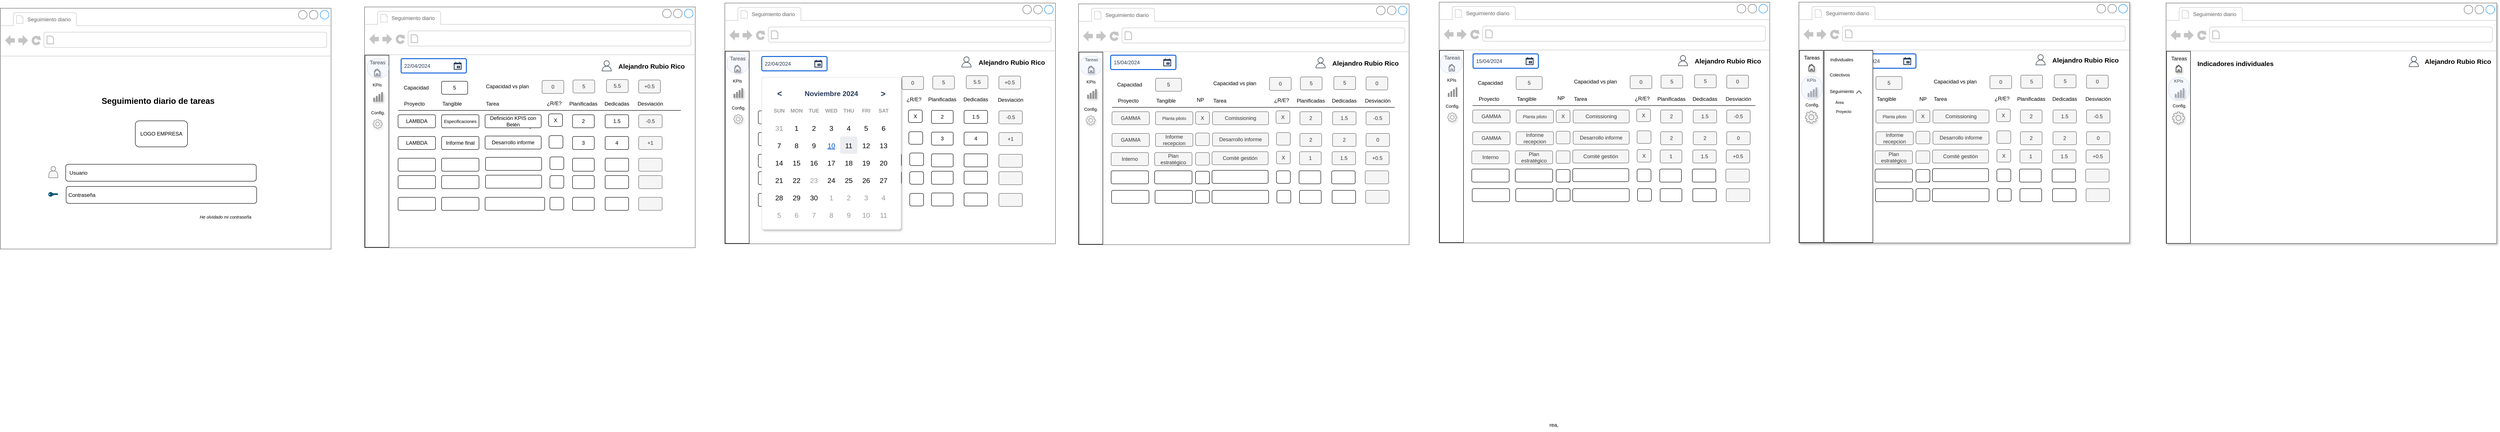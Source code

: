 <mxfile version="24.2.5" type="device">
  <diagram name="Página-1" id="89PYwJMeNdgQYh8Uygrn">
    <mxGraphModel dx="2536" dy="991" grid="0" gridSize="10" guides="0" tooltips="1" connect="1" arrows="1" fold="1" page="1" pageScale="1" pageWidth="827" pageHeight="1169" math="0" shadow="0">
      <root>
        <mxCell id="0" />
        <mxCell id="1" parent="0" />
        <mxCell id="8vJxBe0D8z6IA1CcfQK8-913" value="" style="endArrow=none;html=1;rounded=0;" parent="1" edge="1">
          <mxGeometry width="50" height="50" relative="1" as="geometry">
            <mxPoint x="3405" y="247" as="sourcePoint" />
            <mxPoint x="4055" y="247" as="targetPoint" />
          </mxGeometry>
        </mxCell>
        <mxCell id="8vJxBe0D8z6IA1CcfQK8-892" value="Capacidad " style="text;html=1;align=left;verticalAlign=middle;whiteSpace=wrap;rounded=0;" parent="1" vertex="1">
          <mxGeometry x="3415" y="180" width="100" height="30" as="geometry" />
        </mxCell>
        <mxCell id="8vJxBe0D8z6IA1CcfQK8-914" value="Proyecto&lt;span style=&quot;white-space: pre;&quot;&gt;&#x9;&lt;/span&gt;" style="text;html=1;align=left;verticalAlign=middle;whiteSpace=wrap;rounded=0;" parent="1" vertex="1">
          <mxGeometry x="3417" y="217" width="100" height="30" as="geometry" />
        </mxCell>
        <mxCell id="8vJxBe0D8z6IA1CcfQK8-917" value="GAMMA" style="rounded=1;whiteSpace=wrap;html=1;arcSize=12;fillColor=#f5f5f5;fontColor=#333333;strokeColor=#666666;" parent="1" vertex="1">
          <mxGeometry x="3405" y="257" width="86" height="30" as="geometry" />
        </mxCell>
        <mxCell id="8vJxBe0D8z6IA1CcfQK8-919" value="GAMMA" style="rounded=1;whiteSpace=wrap;html=1;arcSize=12;fillColor=#f5f5f5;fontColor=#333333;strokeColor=#666666;" parent="1" vertex="1">
          <mxGeometry x="3405" y="307" width="86" height="30" as="geometry" />
        </mxCell>
        <mxCell id="8vJxBe0D8z6IA1CcfQK8-921" value="Interno" style="rounded=1;whiteSpace=wrap;html=1;arcSize=12;fillColor=#f5f5f5;fontColor=#333333;strokeColor=#666666;" parent="1" vertex="1">
          <mxGeometry x="3403" y="351" width="86" height="30" as="geometry" />
        </mxCell>
        <mxCell id="8vJxBe0D8z6IA1CcfQK8-923" value="" style="rounded=1;whiteSpace=wrap;html=1;arcSize=12;" parent="1" vertex="1">
          <mxGeometry x="3403" y="393" width="86" height="30" as="geometry" />
        </mxCell>
        <mxCell id="8vJxBe0D8z6IA1CcfQK8-925" value="" style="rounded=1;whiteSpace=wrap;html=1;arcSize=12;" parent="1" vertex="1">
          <mxGeometry x="3404" y="438" width="86" height="30" as="geometry" />
        </mxCell>
        <mxCell id="8vJxBe0D8z6IA1CcfQK8-863" value="" style="strokeWidth=1;shadow=1;dashed=0;align=center;html=1;shape=mxgraph.mockup.containers.browserWindow;rSize=0;strokeColor=#666666;strokeColor2=#008cff;strokeColor3=#c4c4c4;mainText=,;recursiveResize=0;gradientColor=none;" parent="1" vertex="1">
          <mxGeometry x="3328" y="9" width="760" height="554" as="geometry" />
        </mxCell>
        <mxCell id="8vJxBe0D8z6IA1CcfQK8-1111" value="15/04/2024" style="rounded=1;arcSize=9;fillColor=#ffffff;align=left;spacingLeft=5;strokeColor=#0057D8;html=1;strokeWidth=2;fontColor=#253858;fontSize=12" parent="8vJxBe0D8z6IA1CcfQK8-863" vertex="1">
          <mxGeometry x="119" y="119" width="150" height="33" as="geometry" />
        </mxCell>
        <mxCell id="8vJxBe0D8z6IA1CcfQK8-1112" value="" style="shape=mxgraph.gmdl.calendar;fillColor=#253858;strokeColor=none" parent="8vJxBe0D8z6IA1CcfQK8-1111" vertex="1">
          <mxGeometry x="1" y="0.5" width="18" height="18" relative="1" as="geometry">
            <mxPoint x="-29" y="-9" as="offset" />
          </mxGeometry>
        </mxCell>
        <mxCell id="8vJxBe0D8z6IA1CcfQK8-884" value="X" style="rounded=1;whiteSpace=wrap;html=1;fillColor=#f5f5f5;fontColor=#333333;strokeColor=#666666;" parent="8vJxBe0D8z6IA1CcfQK8-863" vertex="1">
          <mxGeometry x="269" y="248" width="32" height="29" as="geometry" />
        </mxCell>
        <mxCell id="8vJxBe0D8z6IA1CcfQK8-885" value="" style="rounded=1;whiteSpace=wrap;html=1;fillColor=#f5f5f5;fontColor=#333333;strokeColor=#666666;" parent="8vJxBe0D8z6IA1CcfQK8-863" vertex="1">
          <mxGeometry x="269" y="297" width="32" height="29" as="geometry" />
        </mxCell>
        <mxCell id="8vJxBe0D8z6IA1CcfQK8-886" value="" style="rounded=1;whiteSpace=wrap;html=1;fillColor=#f5f5f5;fontColor=#333333;strokeColor=#666666;" parent="8vJxBe0D8z6IA1CcfQK8-863" vertex="1">
          <mxGeometry x="269" y="342" width="32" height="29" as="geometry" />
        </mxCell>
        <mxCell id="8vJxBe0D8z6IA1CcfQK8-887" value="" style="rounded=1;whiteSpace=wrap;html=1;" parent="8vJxBe0D8z6IA1CcfQK8-863" vertex="1">
          <mxGeometry x="281" y="396" width="20" height="18" as="geometry" />
        </mxCell>
        <mxCell id="8vJxBe0D8z6IA1CcfQK8-888" value="" style="rounded=1;whiteSpace=wrap;html=1;" parent="8vJxBe0D8z6IA1CcfQK8-863" vertex="1">
          <mxGeometry x="269" y="385" width="32" height="29" as="geometry" />
        </mxCell>
        <mxCell id="8vJxBe0D8z6IA1CcfQK8-889" value="" style="rounded=1;whiteSpace=wrap;html=1;" parent="8vJxBe0D8z6IA1CcfQK8-863" vertex="1">
          <mxGeometry x="269" y="429" width="32" height="29" as="geometry" />
        </mxCell>
        <mxCell id="8vJxBe0D8z6IA1CcfQK8-864" value="&lt;font style=&quot;font-size: 12px;&quot;&gt;Seguimiento diario&lt;/font&gt;" style="strokeWidth=1;shadow=0;dashed=0;align=center;html=1;shape=mxgraph.mockup.containers.anchor;fontSize=17;fontColor=#666666;align=left;whiteSpace=wrap;" parent="8vJxBe0D8z6IA1CcfQK8-863" vertex="1">
          <mxGeometry x="60" y="12" width="210" height="26" as="geometry" />
        </mxCell>
        <mxCell id="8vJxBe0D8z6IA1CcfQK8-865" value="¿R/E?" style="text;html=1;align=left;verticalAlign=middle;whiteSpace=wrap;rounded=0;" parent="8vJxBe0D8z6IA1CcfQK8-863" vertex="1">
          <mxGeometry x="448" y="207" width="45" height="30" as="geometry" />
        </mxCell>
        <mxCell id="8vJxBe0D8z6IA1CcfQK8-866" value="0" style="rounded=1;whiteSpace=wrap;html=1;arcSize=12;fillColor=#f5f5f5;fontColor=#333333;strokeColor=#666666;" parent="8vJxBe0D8z6IA1CcfQK8-863" vertex="1">
          <mxGeometry x="439" y="169" width="50" height="30" as="geometry" />
        </mxCell>
        <mxCell id="8vJxBe0D8z6IA1CcfQK8-867" value="Desarrollo informe" style="rounded=1;whiteSpace=wrap;html=1;arcSize=12;fillColor=#f5f5f5;fontColor=#333333;strokeColor=#666666;" parent="8vJxBe0D8z6IA1CcfQK8-863" vertex="1">
          <mxGeometry x="308" y="297" width="129" height="30" as="geometry" />
        </mxCell>
        <mxCell id="8vJxBe0D8z6IA1CcfQK8-868" value="Comité gestión" style="rounded=1;whiteSpace=wrap;html=1;arcSize=12;fillColor=#f5f5f5;fontColor=#333333;strokeColor=#666666;" parent="8vJxBe0D8z6IA1CcfQK8-863" vertex="1">
          <mxGeometry x="307" y="340" width="129" height="30" as="geometry" />
        </mxCell>
        <mxCell id="8vJxBe0D8z6IA1CcfQK8-869" value="" style="rounded=1;whiteSpace=wrap;html=1;arcSize=12;" parent="8vJxBe0D8z6IA1CcfQK8-863" vertex="1">
          <mxGeometry x="307" y="383" width="129" height="30" as="geometry" />
        </mxCell>
        <mxCell id="8vJxBe0D8z6IA1CcfQK8-870" value="X" style="rounded=1;whiteSpace=wrap;html=1;fillColor=#f5f5f5;fontColor=#333333;strokeColor=#666666;" parent="8vJxBe0D8z6IA1CcfQK8-863" vertex="1">
          <mxGeometry x="454" y="246" width="32" height="29" as="geometry" />
        </mxCell>
        <mxCell id="8vJxBe0D8z6IA1CcfQK8-871" value="Capacidad vs plan" style="text;html=1;align=left;verticalAlign=middle;whiteSpace=wrap;rounded=0;" parent="8vJxBe0D8z6IA1CcfQK8-863" vertex="1">
          <mxGeometry x="308" y="168" width="110" height="30" as="geometry" />
        </mxCell>
        <mxCell id="8vJxBe0D8z6IA1CcfQK8-872" value="5" style="rounded=1;whiteSpace=wrap;html=1;arcSize=12;fillColor=#f5f5f5;fontColor=#333333;strokeColor=#666666;" parent="8vJxBe0D8z6IA1CcfQK8-863" vertex="1">
          <mxGeometry x="510" y="168" width="50" height="30" as="geometry" />
        </mxCell>
        <mxCell id="8vJxBe0D8z6IA1CcfQK8-873" value="5" style="rounded=1;whiteSpace=wrap;html=1;arcSize=12;fillColor=#f5f5f5;fontColor=#333333;strokeColor=#666666;" parent="8vJxBe0D8z6IA1CcfQK8-863" vertex="1">
          <mxGeometry x="587" y="167" width="50" height="30" as="geometry" />
        </mxCell>
        <mxCell id="8vJxBe0D8z6IA1CcfQK8-874" value="0" style="rounded=1;whiteSpace=wrap;html=1;arcSize=12;fillColor=#f5f5f5;fontColor=#333333;strokeColor=#666666;" parent="8vJxBe0D8z6IA1CcfQK8-863" vertex="1">
          <mxGeometry x="661" y="168" width="50" height="30" as="geometry" />
        </mxCell>
        <mxCell id="8vJxBe0D8z6IA1CcfQK8-875" value="" style="rounded=1;whiteSpace=wrap;html=1;" parent="8vJxBe0D8z6IA1CcfQK8-863" vertex="1">
          <mxGeometry x="455" y="384" width="32" height="29" as="geometry" />
        </mxCell>
        <mxCell id="8vJxBe0D8z6IA1CcfQK8-876" value="X" style="rounded=1;whiteSpace=wrap;html=1;fillColor=#f5f5f5;fontColor=#333333;strokeColor=#666666;" parent="8vJxBe0D8z6IA1CcfQK8-863" vertex="1">
          <mxGeometry x="455" y="339" width="32" height="29" as="geometry" />
        </mxCell>
        <mxCell id="8vJxBe0D8z6IA1CcfQK8-877" value="" style="rounded=1;whiteSpace=wrap;html=1;fillColor=#f5f5f5;fontColor=#333333;strokeColor=#666666;" parent="8vJxBe0D8z6IA1CcfQK8-863" vertex="1">
          <mxGeometry x="455" y="296" width="32" height="29" as="geometry" />
        </mxCell>
        <mxCell id="8vJxBe0D8z6IA1CcfQK8-878" value="" style="rounded=1;whiteSpace=wrap;html=1;" parent="8vJxBe0D8z6IA1CcfQK8-863" vertex="1">
          <mxGeometry x="456" y="429" width="32" height="29" as="geometry" />
        </mxCell>
        <mxCell id="8vJxBe0D8z6IA1CcfQK8-879" value="" style="rounded=0;whiteSpace=wrap;html=1;" parent="8vJxBe0D8z6IA1CcfQK8-863" vertex="1">
          <mxGeometry x="1" y="111" width="55" height="442" as="geometry" />
        </mxCell>
        <mxCell id="8vJxBe0D8z6IA1CcfQK8-880" value="Tareas" style="text;html=1;align=center;verticalAlign=middle;whiteSpace=wrap;rounded=0;" parent="8vJxBe0D8z6IA1CcfQK8-863" vertex="1">
          <mxGeometry y="113" width="60" height="30" as="geometry" />
        </mxCell>
        <mxCell id="8vJxBe0D8z6IA1CcfQK8-881" value="" style="html=1;verticalLabelPosition=bottom;align=center;labelBackgroundColor=#ffffff;verticalAlign=top;strokeWidth=2;strokeColor=#666666;shadow=1;dashed=0;shape=mxgraph.ios7.icons.home;fillColor=#f5f5f5;fontColor=#333333;" parent="8vJxBe0D8z6IA1CcfQK8-863" vertex="1">
          <mxGeometry x="22" y="143" width="14" height="15.5" as="geometry" />
        </mxCell>
        <mxCell id="8vJxBe0D8z6IA1CcfQK8-882" value="&lt;font style=&quot;font-size: 10px;&quot;&gt;KPIs&lt;/font&gt;" style="text;html=1;align=center;verticalAlign=middle;whiteSpace=wrap;rounded=0;" parent="8vJxBe0D8z6IA1CcfQK8-863" vertex="1">
          <mxGeometry x="-1" y="164" width="60" height="30" as="geometry" />
        </mxCell>
        <mxCell id="8vJxBe0D8z6IA1CcfQK8-883" value="" style="points=[[0,0.58,0],[0.09,0.58,0],[0.36,0.39,0],[0.64,0.195,0],[0.91,0,0],[1,0,0],[1,0.25,0],[1,0.5,0],[1,0.75,0],[1,1,0],[0,1,0],[0.09,1,0],[0.36,1,0],[0.64,1,0],[0.91,1,0],[0,0.79,0]];verticalLabelPosition=bottom;sketch=0;html=1;verticalAlign=top;aspect=fixed;align=center;pointerEvents=1;shape=mxgraph.cisco19.wifi_indicator;fillColor=#919191;strokeColor=#666666;fontColor=#333333;shadow=1;" parent="8vJxBe0D8z6IA1CcfQK8-863" vertex="1">
          <mxGeometry x="20" y="196" width="22" height="22" as="geometry" />
        </mxCell>
        <mxCell id="8vJxBe0D8z6IA1CcfQK8-927" value="&lt;font style=&quot;font-size: 10px;&quot;&gt;Config.&lt;/font&gt;" style="text;html=1;align=center;verticalAlign=middle;whiteSpace=wrap;rounded=0;" parent="8vJxBe0D8z6IA1CcfQK8-863" vertex="1">
          <mxGeometry x="1" y="221" width="60" height="30" as="geometry" />
        </mxCell>
        <mxCell id="8vJxBe0D8z6IA1CcfQK8-931" value="" style="sketch=0;outlineConnect=0;fillColor=#8F8F8F;strokeColor=#666666;dashed=0;verticalLabelPosition=bottom;verticalAlign=top;align=center;html=1;fontSize=12;fontStyle=0;aspect=fixed;pointerEvents=1;shape=mxgraph.aws4.gear;fontColor=#333333;gradientColor=none;shadow=1;strokeWidth=3;fillStyle=solid;" parent="8vJxBe0D8z6IA1CcfQK8-863" vertex="1">
          <mxGeometry x="14" y="250" width="29" height="29" as="geometry" />
        </mxCell>
        <mxCell id="8vJxBe0D8z6IA1CcfQK8-945" value="" style="rounded=0;whiteSpace=wrap;html=1;fillStyle=solid;" parent="8vJxBe0D8z6IA1CcfQK8-863" vertex="1">
          <mxGeometry x="58" y="111" width="112" height="442" as="geometry" />
        </mxCell>
        <mxCell id="8vJxBe0D8z6IA1CcfQK8-946" value="&lt;font style=&quot;font-size: 10px;&quot;&gt;Individuales&lt;/font&gt;" style="text;html=1;align=left;verticalAlign=middle;whiteSpace=wrap;rounded=0;" parent="8vJxBe0D8z6IA1CcfQK8-863" vertex="1">
          <mxGeometry x="70" y="117" width="60" height="30" as="geometry" />
        </mxCell>
        <mxCell id="8vJxBe0D8z6IA1CcfQK8-978" value="&lt;span style=&quot;font-size: 10px;&quot;&gt;Colectivos&lt;/span&gt;" style="text;html=1;align=left;verticalAlign=middle;whiteSpace=wrap;rounded=0;" parent="8vJxBe0D8z6IA1CcfQK8-863" vertex="1">
          <mxGeometry x="69" y="152" width="60" height="30" as="geometry" />
        </mxCell>
        <mxCell id="8vJxBe0D8z6IA1CcfQK8-979" value="&lt;span style=&quot;font-size: 10px;&quot;&gt;Seguimiento&lt;/span&gt;" style="text;html=1;align=left;verticalAlign=middle;whiteSpace=wrap;rounded=0;" parent="8vJxBe0D8z6IA1CcfQK8-863" vertex="1">
          <mxGeometry x="69" y="190" width="60" height="30" as="geometry" />
        </mxCell>
        <mxCell id="8vJxBe0D8z6IA1CcfQK8-980" value="" style="html=1;verticalLabelPosition=bottom;labelBackgroundColor=#ffffff;verticalAlign=top;shadow=0;dashed=0;strokeWidth=2;shape=mxgraph.ios7.misc.down;strokeColor=#666666;fillColor=#f5f5f5;fontColor=#333333;rotation=-180;" parent="8vJxBe0D8z6IA1CcfQK8-863" vertex="1">
          <mxGeometry x="132" y="204" width="12" height="6" as="geometry" />
        </mxCell>
        <mxCell id="8vJxBe0D8z6IA1CcfQK8-981" value="&lt;font style=&quot;font-size: 9px;&quot;&gt;Área&lt;/font&gt;" style="text;html=1;align=left;verticalAlign=middle;whiteSpace=wrap;rounded=0;" parent="8vJxBe0D8z6IA1CcfQK8-863" vertex="1">
          <mxGeometry x="82" y="215" width="60" height="30" as="geometry" />
        </mxCell>
        <mxCell id="8vJxBe0D8z6IA1CcfQK8-983" value="&lt;font style=&quot;font-size: 9px;&quot;&gt;Proyecto&lt;/font&gt;" style="text;html=1;align=left;verticalAlign=middle;whiteSpace=wrap;rounded=0;" parent="8vJxBe0D8z6IA1CcfQK8-863" vertex="1">
          <mxGeometry x="83" y="236" width="60" height="30" as="geometry" />
        </mxCell>
        <mxCell id="8vJxBe0D8z6IA1CcfQK8-986" value="" style="rounded=1;whiteSpace=wrap;html=1;arcSize=45;fillColor=#DDEBFF;strokeColor=#6c8ebf;fillStyle=auto;opacity=30;" parent="8vJxBe0D8z6IA1CcfQK8-863" vertex="1">
          <mxGeometry x="6" y="171" width="47" height="53" as="geometry" />
        </mxCell>
        <mxCell id="8vJxBe0D8z6IA1CcfQK8-1070" value="Alejandro Rubio Rico" style="text;html=1;align=right;verticalAlign=middle;whiteSpace=wrap;rounded=0;fontStyle=1;fontSize=15;" parent="8vJxBe0D8z6IA1CcfQK8-863" vertex="1">
          <mxGeometry x="348" y="118" width="389" height="30" as="geometry" />
        </mxCell>
        <mxCell id="8vJxBe0D8z6IA1CcfQK8-1071" value="" style="sketch=0;outlineConnect=0;fontColor=#232F3E;gradientColor=none;strokeColor=#232F3E;fillColor=#ffffff;dashed=0;verticalLabelPosition=bottom;verticalAlign=top;align=center;html=1;fontSize=12;fontStyle=0;aspect=fixed;shape=mxgraph.aws4.resourceIcon;resIcon=mxgraph.aws4.user;" parent="8vJxBe0D8z6IA1CcfQK8-863" vertex="1">
          <mxGeometry x="540" y="117" width="31" height="31" as="geometry" />
        </mxCell>
        <mxCell id="8vJxBe0D8z6IA1CcfQK8-926" value="NP" style="text;html=1;align=left;verticalAlign=middle;whiteSpace=wrap;rounded=0;" parent="8vJxBe0D8z6IA1CcfQK8-863" vertex="1">
          <mxGeometry x="275" y="208" width="45" height="30" as="geometry" />
        </mxCell>
        <mxCell id="8vJxBe0D8z6IA1CcfQK8-7" value="" style="group" parent="1" vertex="1" connectable="0">
          <mxGeometry x="31" y="20" width="760" height="650.56" as="geometry" />
        </mxCell>
        <mxCell id="J0FuanqEQ3U3Mf9kH7HU-54" value="T" style="strokeWidth=1;shadow=0;dashed=0;align=center;html=1;shape=mxgraph.mockup.containers.browserWindow;rSize=0;strokeColor=#666666;strokeColor2=#008cff;strokeColor3=#c4c4c4;mainText=,;recursiveResize=0;" parent="8vJxBe0D8z6IA1CcfQK8-7" vertex="1">
          <mxGeometry width="760" height="554" as="geometry" />
        </mxCell>
        <mxCell id="J0FuanqEQ3U3Mf9kH7HU-55" value="&lt;font style=&quot;font-size: 12px;&quot;&gt;Seguimiento diario&lt;/font&gt;" style="strokeWidth=1;shadow=0;dashed=0;align=center;html=1;shape=mxgraph.mockup.containers.anchor;fontSize=17;fontColor=#666666;align=left;whiteSpace=wrap;" parent="J0FuanqEQ3U3Mf9kH7HU-54" vertex="1">
          <mxGeometry x="60" y="12" width="210" height="26" as="geometry" />
        </mxCell>
        <mxCell id="J0FuanqEQ3U3Mf9kH7HU-59" value="Alejandro Rubio Rico" style="text;html=1;align=right;verticalAlign=middle;whiteSpace=wrap;rounded=0;fontStyle=1;fontSize=15;" parent="J0FuanqEQ3U3Mf9kH7HU-54" vertex="1">
          <mxGeometry x="349" y="121" width="389" height="30" as="geometry" />
        </mxCell>
        <mxCell id="J0FuanqEQ3U3Mf9kH7HU-60" value="¿R/E?" style="text;html=1;align=left;verticalAlign=middle;whiteSpace=wrap;rounded=0;" parent="J0FuanqEQ3U3Mf9kH7HU-54" vertex="1">
          <mxGeometry x="417" y="207" width="45" height="30" as="geometry" />
        </mxCell>
        <mxCell id="J0FuanqEQ3U3Mf9kH7HU-62" value="0" style="rounded=1;whiteSpace=wrap;html=1;arcSize=12;fillColor=#f5f5f5;fontColor=#333333;strokeColor=#666666;" parent="J0FuanqEQ3U3Mf9kH7HU-54" vertex="1">
          <mxGeometry x="408" y="169" width="50" height="30" as="geometry" />
        </mxCell>
        <mxCell id="J0FuanqEQ3U3Mf9kH7HU-63" value="Desarrollo informe" style="rounded=1;whiteSpace=wrap;html=1;arcSize=12;" parent="J0FuanqEQ3U3Mf9kH7HU-54" vertex="1">
          <mxGeometry x="277" y="297" width="129" height="30" as="geometry" />
        </mxCell>
        <mxCell id="J0FuanqEQ3U3Mf9kH7HU-64" value="" style="rounded=1;whiteSpace=wrap;html=1;arcSize=12;" parent="J0FuanqEQ3U3Mf9kH7HU-54" vertex="1">
          <mxGeometry x="278" y="346" width="129" height="30" as="geometry" />
        </mxCell>
        <mxCell id="J0FuanqEQ3U3Mf9kH7HU-65" value="" style="rounded=1;whiteSpace=wrap;html=1;arcSize=12;" parent="J0FuanqEQ3U3Mf9kH7HU-54" vertex="1">
          <mxGeometry x="278" y="387" width="129" height="30" as="geometry" />
        </mxCell>
        <mxCell id="J0FuanqEQ3U3Mf9kH7HU-66" value="X" style="rounded=1;whiteSpace=wrap;html=1;" parent="J0FuanqEQ3U3Mf9kH7HU-54" vertex="1">
          <mxGeometry x="423" y="246" width="32" height="29" as="geometry" />
        </mxCell>
        <mxCell id="J0FuanqEQ3U3Mf9kH7HU-34" value="Capacidad vs plan" style="text;html=1;align=left;verticalAlign=middle;whiteSpace=wrap;rounded=0;" parent="J0FuanqEQ3U3Mf9kH7HU-54" vertex="1">
          <mxGeometry x="277" y="168" width="110" height="30" as="geometry" />
        </mxCell>
        <mxCell id="J0FuanqEQ3U3Mf9kH7HU-28" value="5" style="rounded=1;whiteSpace=wrap;html=1;arcSize=12;fillColor=#f5f5f5;fontColor=#333333;strokeColor=#666666;" parent="J0FuanqEQ3U3Mf9kH7HU-54" vertex="1">
          <mxGeometry x="479" y="168" width="50" height="30" as="geometry" />
        </mxCell>
        <mxCell id="J0FuanqEQ3U3Mf9kH7HU-29" value="5.5" style="rounded=1;whiteSpace=wrap;html=1;arcSize=12;fillColor=#f5f5f5;fontColor=#333333;strokeColor=#666666;" parent="J0FuanqEQ3U3Mf9kH7HU-54" vertex="1">
          <mxGeometry x="556" y="167" width="50" height="30" as="geometry" />
        </mxCell>
        <mxCell id="J0FuanqEQ3U3Mf9kH7HU-30" value="+0.5" style="rounded=1;whiteSpace=wrap;html=1;arcSize=12;fillColor=#f5f5f5;fontColor=#333333;strokeColor=#666666;" parent="J0FuanqEQ3U3Mf9kH7HU-54" vertex="1">
          <mxGeometry x="630" y="168" width="50" height="30" as="geometry" />
        </mxCell>
        <mxCell id="J0FuanqEQ3U3Mf9kH7HU-70" value="" style="rounded=1;whiteSpace=wrap;html=1;" parent="J0FuanqEQ3U3Mf9kH7HU-54" vertex="1">
          <mxGeometry x="426" y="388" width="32" height="29" as="geometry" />
        </mxCell>
        <mxCell id="J0FuanqEQ3U3Mf9kH7HU-69" value="" style="rounded=1;whiteSpace=wrap;html=1;" parent="J0FuanqEQ3U3Mf9kH7HU-54" vertex="1">
          <mxGeometry x="426" y="345" width="32" height="29" as="geometry" />
        </mxCell>
        <mxCell id="J0FuanqEQ3U3Mf9kH7HU-68" value="" style="rounded=1;whiteSpace=wrap;html=1;" parent="J0FuanqEQ3U3Mf9kH7HU-54" vertex="1">
          <mxGeometry x="424" y="296" width="32" height="29" as="geometry" />
        </mxCell>
        <mxCell id="J0FuanqEQ3U3Mf9kH7HU-122" value="" style="rounded=1;whiteSpace=wrap;html=1;" parent="J0FuanqEQ3U3Mf9kH7HU-54" vertex="1">
          <mxGeometry x="426" y="438" width="32" height="29" as="geometry" />
        </mxCell>
        <mxCell id="8vJxBe0D8z6IA1CcfQK8-2" value="" style="sketch=0;outlineConnect=0;fontColor=#232F3E;gradientColor=none;strokeColor=#232F3E;fillColor=#ffffff;dashed=0;verticalLabelPosition=bottom;verticalAlign=top;align=center;html=1;fontSize=12;fontStyle=0;aspect=fixed;shape=mxgraph.aws4.resourceIcon;resIcon=mxgraph.aws4.user;" parent="J0FuanqEQ3U3Mf9kH7HU-54" vertex="1">
          <mxGeometry x="541" y="120" width="31" height="31" as="geometry" />
        </mxCell>
        <mxCell id="8vJxBe0D8z6IA1CcfQK8-8" value="" style="rounded=0;whiteSpace=wrap;html=1;" parent="J0FuanqEQ3U3Mf9kH7HU-54" vertex="1">
          <mxGeometry x="1" y="111" width="55" height="442" as="geometry" />
        </mxCell>
        <mxCell id="8vJxBe0D8z6IA1CcfQK8-189" value="Tareas" style="text;html=1;align=center;verticalAlign=middle;whiteSpace=wrap;rounded=0;" parent="J0FuanqEQ3U3Mf9kH7HU-54" vertex="1">
          <mxGeometry y="113" width="60" height="30" as="geometry" />
        </mxCell>
        <mxCell id="8vJxBe0D8z6IA1CcfQK8-191" value="" style="html=1;verticalLabelPosition=bottom;align=center;labelBackgroundColor=#ffffff;verticalAlign=top;strokeWidth=2;strokeColor=#666666;shadow=1;dashed=0;shape=mxgraph.ios7.icons.home;fillColor=#f5f5f5;fontColor=#333333;" parent="J0FuanqEQ3U3Mf9kH7HU-54" vertex="1">
          <mxGeometry x="22" y="143" width="14" height="15.5" as="geometry" />
        </mxCell>
        <mxCell id="8vJxBe0D8z6IA1CcfQK8-196" value="&lt;font style=&quot;font-size: 10px;&quot;&gt;KPIs&lt;/font&gt;" style="text;html=1;align=center;verticalAlign=middle;whiteSpace=wrap;rounded=0;" parent="J0FuanqEQ3U3Mf9kH7HU-54" vertex="1">
          <mxGeometry x="-1" y="164" width="60" height="30" as="geometry" />
        </mxCell>
        <mxCell id="8vJxBe0D8z6IA1CcfQK8-198" value="" style="points=[[0,0.58,0],[0.09,0.58,0],[0.36,0.39,0],[0.64,0.195,0],[0.91,0,0],[1,0,0],[1,0.25,0],[1,0.5,0],[1,0.75,0],[1,1,0],[0,1,0],[0.09,1,0],[0.36,1,0],[0.64,1,0],[0.91,1,0],[0,0.79,0]];verticalLabelPosition=bottom;sketch=0;html=1;verticalAlign=top;aspect=fixed;align=center;pointerEvents=1;shape=mxgraph.cisco19.wifi_indicator;fillColor=#919191;strokeColor=#666666;fontColor=#333333;shadow=1;" parent="J0FuanqEQ3U3Mf9kH7HU-54" vertex="1">
          <mxGeometry x="20" y="196" width="22" height="22" as="geometry" />
        </mxCell>
        <mxCell id="8vJxBe0D8z6IA1CcfQK8-264" value="22/04/2024" style="rounded=1;arcSize=9;fillColor=#ffffff;align=left;spacingLeft=5;strokeColor=#0057D8;html=1;strokeWidth=2;fontColor=#253858;fontSize=12" parent="J0FuanqEQ3U3Mf9kH7HU-54" vertex="1">
          <mxGeometry x="84" y="119" width="150" height="33" as="geometry" />
        </mxCell>
        <mxCell id="8vJxBe0D8z6IA1CcfQK8-265" value="" style="shape=mxgraph.gmdl.calendar;fillColor=#253858;strokeColor=none" parent="8vJxBe0D8z6IA1CcfQK8-264" vertex="1">
          <mxGeometry x="1" y="0.5" width="18" height="18" relative="1" as="geometry">
            <mxPoint x="-29" y="-9" as="offset" />
          </mxGeometry>
        </mxCell>
        <mxCell id="8vJxBe0D8z6IA1CcfQK8-943" value="&lt;font style=&quot;font-size: 10px;&quot;&gt;Config.&lt;/font&gt;" style="text;html=1;align=center;verticalAlign=middle;whiteSpace=wrap;rounded=0;" parent="J0FuanqEQ3U3Mf9kH7HU-54" vertex="1">
          <mxGeometry x="1" y="228" width="60" height="30" as="geometry" />
        </mxCell>
        <mxCell id="8vJxBe0D8z6IA1CcfQK8-944" value="" style="sketch=0;outlineConnect=0;fillColor=#8F8F8F;strokeColor=#666666;dashed=0;verticalLabelPosition=bottom;verticalAlign=top;align=center;html=1;fontSize=12;fontStyle=0;aspect=fixed;pointerEvents=1;shape=mxgraph.aws4.gear;fontColor=#333333;gradientColor=none;shadow=1;strokeWidth=3;fillStyle=solid;" parent="J0FuanqEQ3U3Mf9kH7HU-54" vertex="1">
          <mxGeometry x="19" y="258" width="22" height="22" as="geometry" />
        </mxCell>
        <mxCell id="8vJxBe0D8z6IA1CcfQK8-989" value="" style="rounded=1;whiteSpace=wrap;html=1;arcSize=45;fillColor=#DDEBFF;strokeColor=#6c8ebf;fillStyle=auto;opacity=30;" parent="J0FuanqEQ3U3Mf9kH7HU-54" vertex="1">
          <mxGeometry x="6" y="119" width="50" height="43" as="geometry" />
        </mxCell>
        <mxCell id="J0FuanqEQ3U3Mf9kH7HU-1" value="Definición KPIS con Belén" style="rounded=1;whiteSpace=wrap;html=1;arcSize=12;" parent="8vJxBe0D8z6IA1CcfQK8-7" vertex="1">
          <mxGeometry x="277" y="248" width="129" height="30" as="geometry" />
        </mxCell>
        <mxCell id="J0FuanqEQ3U3Mf9kH7HU-2" value="5" style="rounded=1;whiteSpace=wrap;html=1;arcSize=12;" parent="8vJxBe0D8z6IA1CcfQK8-7" vertex="1">
          <mxGeometry x="177" y="171" width="60" height="30" as="geometry" />
        </mxCell>
        <mxCell id="J0FuanqEQ3U3Mf9kH7HU-3" value="Capacidad " style="text;html=1;align=left;verticalAlign=middle;whiteSpace=wrap;rounded=0;" parent="8vJxBe0D8z6IA1CcfQK8-7" vertex="1">
          <mxGeometry x="88" y="171" width="99" height="30" as="geometry" />
        </mxCell>
        <mxCell id="J0FuanqEQ3U3Mf9kH7HU-4" value="Tarea" style="text;html=1;align=left;verticalAlign=middle;whiteSpace=wrap;rounded=0;" parent="8vJxBe0D8z6IA1CcfQK8-7" vertex="1">
          <mxGeometry x="277" y="208" width="100" height="30" as="geometry" />
        </mxCell>
        <mxCell id="J0FuanqEQ3U3Mf9kH7HU-5" value="Planificadas" style="text;html=1;align=center;verticalAlign=middle;whiteSpace=wrap;rounded=0;" parent="8vJxBe0D8z6IA1CcfQK8-7" vertex="1">
          <mxGeometry x="453" y="208" width="100" height="30" as="geometry" />
        </mxCell>
        <mxCell id="J0FuanqEQ3U3Mf9kH7HU-7" value="2" style="rounded=1;whiteSpace=wrap;html=1;arcSize=12;" parent="8vJxBe0D8z6IA1CcfQK8-7" vertex="1">
          <mxGeometry x="478" y="248" width="50" height="30" as="geometry" />
        </mxCell>
        <mxCell id="J0FuanqEQ3U3Mf9kH7HU-8" value="Dedicadas" style="text;html=1;align=center;verticalAlign=middle;whiteSpace=wrap;rounded=0;" parent="8vJxBe0D8z6IA1CcfQK8-7" vertex="1">
          <mxGeometry x="530" y="208" width="100" height="30" as="geometry" />
        </mxCell>
        <mxCell id="J0FuanqEQ3U3Mf9kH7HU-9" value="1.5" style="rounded=1;whiteSpace=wrap;html=1;arcSize=12;" parent="8vJxBe0D8z6IA1CcfQK8-7" vertex="1">
          <mxGeometry x="553" y="248" width="54" height="30" as="geometry" />
        </mxCell>
        <mxCell id="J0FuanqEQ3U3Mf9kH7HU-10" value="Desviación" style="text;html=1;align=center;verticalAlign=middle;whiteSpace=wrap;rounded=0;" parent="8vJxBe0D8z6IA1CcfQK8-7" vertex="1">
          <mxGeometry x="607" y="208" width="100" height="30" as="geometry" />
        </mxCell>
        <mxCell id="J0FuanqEQ3U3Mf9kH7HU-11" value="-0.5" style="rounded=1;whiteSpace=wrap;html=1;arcSize=12;fillColor=#f5f5f5;fontColor=#333333;strokeColor=#666666;" parent="8vJxBe0D8z6IA1CcfQK8-7" vertex="1">
          <mxGeometry x="630" y="248" width="54" height="30" as="geometry" />
        </mxCell>
        <mxCell id="J0FuanqEQ3U3Mf9kH7HU-12" value="3" style="rounded=1;whiteSpace=wrap;html=1;arcSize=12;" parent="8vJxBe0D8z6IA1CcfQK8-7" vertex="1">
          <mxGeometry x="478" y="298" width="50" height="30" as="geometry" />
        </mxCell>
        <mxCell id="J0FuanqEQ3U3Mf9kH7HU-13" value="4" style="rounded=1;whiteSpace=wrap;html=1;arcSize=12;" parent="8vJxBe0D8z6IA1CcfQK8-7" vertex="1">
          <mxGeometry x="553" y="298" width="54" height="30" as="geometry" />
        </mxCell>
        <mxCell id="J0FuanqEQ3U3Mf9kH7HU-14" value="+1" style="rounded=1;whiteSpace=wrap;html=1;arcSize=12;fillColor=#f5f5f5;fontColor=#333333;strokeColor=#666666;" parent="8vJxBe0D8z6IA1CcfQK8-7" vertex="1">
          <mxGeometry x="630" y="298" width="54" height="30" as="geometry" />
        </mxCell>
        <mxCell id="J0FuanqEQ3U3Mf9kH7HU-16" value="" style="rounded=1;whiteSpace=wrap;html=1;arcSize=12;" parent="8vJxBe0D8z6IA1CcfQK8-7" vertex="1">
          <mxGeometry x="478" y="348" width="50" height="30" as="geometry" />
        </mxCell>
        <mxCell id="J0FuanqEQ3U3Mf9kH7HU-17" value="" style="rounded=1;whiteSpace=wrap;html=1;arcSize=12;" parent="8vJxBe0D8z6IA1CcfQK8-7" vertex="1">
          <mxGeometry x="553" y="348" width="54" height="30" as="geometry" />
        </mxCell>
        <mxCell id="J0FuanqEQ3U3Mf9kH7HU-18" value="" style="rounded=1;whiteSpace=wrap;html=1;arcSize=12;fillColor=#f5f5f5;fontColor=#333333;strokeColor=#666666;" parent="8vJxBe0D8z6IA1CcfQK8-7" vertex="1">
          <mxGeometry x="630" y="348" width="54" height="30" as="geometry" />
        </mxCell>
        <mxCell id="J0FuanqEQ3U3Mf9kH7HU-20" value="" style="rounded=1;whiteSpace=wrap;html=1;arcSize=12;" parent="8vJxBe0D8z6IA1CcfQK8-7" vertex="1">
          <mxGeometry x="478" y="388" width="50" height="30" as="geometry" />
        </mxCell>
        <mxCell id="J0FuanqEQ3U3Mf9kH7HU-21" value="" style="rounded=1;whiteSpace=wrap;html=1;arcSize=12;" parent="8vJxBe0D8z6IA1CcfQK8-7" vertex="1">
          <mxGeometry x="553" y="388" width="54" height="30" as="geometry" />
        </mxCell>
        <mxCell id="J0FuanqEQ3U3Mf9kH7HU-22" value="" style="rounded=1;whiteSpace=wrap;html=1;arcSize=12;fillColor=#f5f5f5;fontColor=#333333;strokeColor=#666666;" parent="8vJxBe0D8z6IA1CcfQK8-7" vertex="1">
          <mxGeometry x="630" y="388" width="54" height="30" as="geometry" />
        </mxCell>
        <mxCell id="J0FuanqEQ3U3Mf9kH7HU-24" value="" style="rounded=1;whiteSpace=wrap;html=1;arcSize=12;" parent="8vJxBe0D8z6IA1CcfQK8-7" vertex="1">
          <mxGeometry x="478" y="438" width="50" height="30" as="geometry" />
        </mxCell>
        <mxCell id="J0FuanqEQ3U3Mf9kH7HU-25" value="" style="rounded=1;whiteSpace=wrap;html=1;arcSize=12;" parent="8vJxBe0D8z6IA1CcfQK8-7" vertex="1">
          <mxGeometry x="553" y="438" width="54" height="30" as="geometry" />
        </mxCell>
        <mxCell id="J0FuanqEQ3U3Mf9kH7HU-26" value="" style="rounded=1;whiteSpace=wrap;html=1;arcSize=12;fillColor=#f5f5f5;fontColor=#333333;strokeColor=#666666;" parent="8vJxBe0D8z6IA1CcfQK8-7" vertex="1">
          <mxGeometry x="630" y="438" width="54" height="30" as="geometry" />
        </mxCell>
        <mxCell id="J0FuanqEQ3U3Mf9kH7HU-27" value="" style="rounded=1;whiteSpace=wrap;html=1;arcSize=12;" parent="8vJxBe0D8z6IA1CcfQK8-7" vertex="1">
          <mxGeometry x="277" y="438" width="137" height="30" as="geometry" />
        </mxCell>
        <mxCell id="J0FuanqEQ3U3Mf9kH7HU-39" value="" style="endArrow=none;html=1;rounded=0;" parent="8vJxBe0D8z6IA1CcfQK8-7" edge="1">
          <mxGeometry width="50" height="50" relative="1" as="geometry">
            <mxPoint x="77" y="238" as="sourcePoint" />
            <mxPoint x="727" y="238" as="targetPoint" />
          </mxGeometry>
        </mxCell>
        <mxCell id="J0FuanqEQ3U3Mf9kH7HU-40" value="Proyecto&lt;span style=&quot;white-space: pre;&quot;&gt;&#x9;&lt;/span&gt;" style="text;html=1;align=left;verticalAlign=middle;whiteSpace=wrap;rounded=0;" parent="8vJxBe0D8z6IA1CcfQK8-7" vertex="1">
          <mxGeometry x="89" y="208" width="100" height="30" as="geometry" />
        </mxCell>
        <mxCell id="J0FuanqEQ3U3Mf9kH7HU-41" value="&lt;font style=&quot;font-size: 10px;&quot;&gt;Especificaciones&lt;/font&gt;" style="rounded=1;whiteSpace=wrap;html=1;arcSize=12;" parent="8vJxBe0D8z6IA1CcfQK8-7" vertex="1">
          <mxGeometry x="177" y="248" width="86" height="30" as="geometry" />
        </mxCell>
        <mxCell id="J0FuanqEQ3U3Mf9kH7HU-42" value="Tangible" style="text;html=1;align=left;verticalAlign=middle;whiteSpace=wrap;rounded=0;" parent="8vJxBe0D8z6IA1CcfQK8-7" vertex="1">
          <mxGeometry x="177" y="208" width="100" height="30" as="geometry" />
        </mxCell>
        <mxCell id="J0FuanqEQ3U3Mf9kH7HU-44" value="LAMBDA" style="rounded=1;whiteSpace=wrap;html=1;arcSize=12;" parent="8vJxBe0D8z6IA1CcfQK8-7" vertex="1">
          <mxGeometry x="77" y="248" width="86" height="30" as="geometry" />
        </mxCell>
        <mxCell id="J0FuanqEQ3U3Mf9kH7HU-45" value="Informe final" style="rounded=1;whiteSpace=wrap;html=1;arcSize=12;" parent="8vJxBe0D8z6IA1CcfQK8-7" vertex="1">
          <mxGeometry x="177" y="298" width="86" height="30" as="geometry" />
        </mxCell>
        <mxCell id="J0FuanqEQ3U3Mf9kH7HU-46" value="LAMBDA" style="rounded=1;whiteSpace=wrap;html=1;arcSize=12;" parent="8vJxBe0D8z6IA1CcfQK8-7" vertex="1">
          <mxGeometry x="77" y="298" width="86" height="30" as="geometry" />
        </mxCell>
        <mxCell id="J0FuanqEQ3U3Mf9kH7HU-47" value="" style="rounded=1;whiteSpace=wrap;html=1;arcSize=12;" parent="8vJxBe0D8z6IA1CcfQK8-7" vertex="1">
          <mxGeometry x="177" y="348" width="86" height="30" as="geometry" />
        </mxCell>
        <mxCell id="J0FuanqEQ3U3Mf9kH7HU-48" value="" style="rounded=1;whiteSpace=wrap;html=1;arcSize=12;" parent="8vJxBe0D8z6IA1CcfQK8-7" vertex="1">
          <mxGeometry x="77" y="348" width="86" height="30" as="geometry" />
        </mxCell>
        <mxCell id="J0FuanqEQ3U3Mf9kH7HU-49" value="" style="rounded=1;whiteSpace=wrap;html=1;arcSize=12;" parent="8vJxBe0D8z6IA1CcfQK8-7" vertex="1">
          <mxGeometry x="177" y="388" width="86" height="30" as="geometry" />
        </mxCell>
        <mxCell id="J0FuanqEQ3U3Mf9kH7HU-50" value="" style="rounded=1;whiteSpace=wrap;html=1;arcSize=12;" parent="8vJxBe0D8z6IA1CcfQK8-7" vertex="1">
          <mxGeometry x="77" y="388" width="86" height="30" as="geometry" />
        </mxCell>
        <mxCell id="J0FuanqEQ3U3Mf9kH7HU-51" value="" style="rounded=1;whiteSpace=wrap;html=1;arcSize=12;" parent="8vJxBe0D8z6IA1CcfQK8-7" vertex="1">
          <mxGeometry x="177" y="438" width="86" height="30" as="geometry" />
        </mxCell>
        <mxCell id="J0FuanqEQ3U3Mf9kH7HU-52" value="" style="rounded=1;whiteSpace=wrap;html=1;arcSize=12;" parent="8vJxBe0D8z6IA1CcfQK8-7" vertex="1">
          <mxGeometry x="77" y="438" width="86" height="30" as="geometry" />
        </mxCell>
        <mxCell id="8vJxBe0D8z6IA1CcfQK8-38" value="" style="strokeWidth=1;shadow=0;dashed=0;align=center;html=1;shape=mxgraph.mockup.containers.browserWindow;rSize=0;strokeColor=#666666;strokeColor2=#008cff;strokeColor3=#c4c4c4;mainText=,;recursiveResize=0;container=0;" parent="1" vertex="1">
          <mxGeometry x="-806" y="23" width="760" height="554" as="geometry" />
        </mxCell>
        <mxCell id="8vJxBe0D8z6IA1CcfQK8-39" value="&lt;font style=&quot;font-size: 12px;&quot;&gt;Seguimiento diario&lt;/font&gt;" style="strokeWidth=1;shadow=0;dashed=0;align=center;html=1;shape=mxgraph.mockup.containers.anchor;fontSize=17;fontColor=#666666;align=left;whiteSpace=wrap;container=0;" parent="1" vertex="1">
          <mxGeometry x="-746" y="35" width="210" height="26" as="geometry" />
        </mxCell>
        <mxCell id="8vJxBe0D8z6IA1CcfQK8-891" value="5" style="rounded=1;whiteSpace=wrap;html=1;arcSize=12;fillColor=#f5f5f5;fontColor=#333333;strokeColor=#666666;" parent="1" vertex="1">
          <mxGeometry x="3505" y="180" width="60" height="30" as="geometry" />
        </mxCell>
        <mxCell id="8vJxBe0D8z6IA1CcfQK8-915" value="&lt;font style=&quot;font-size: 10px;&quot;&gt;Planta piloto&lt;/font&gt;" style="rounded=1;whiteSpace=wrap;html=1;arcSize=12;fillColor=#f5f5f5;fontColor=#333333;strokeColor=#666666;" parent="1" vertex="1">
          <mxGeometry x="3505" y="257" width="86" height="30" as="geometry" />
        </mxCell>
        <mxCell id="8vJxBe0D8z6IA1CcfQK8-916" value="Tangible" style="text;html=1;align=left;verticalAlign=middle;whiteSpace=wrap;rounded=0;" parent="1" vertex="1">
          <mxGeometry x="3505" y="217" width="100" height="30" as="geometry" />
        </mxCell>
        <mxCell id="8vJxBe0D8z6IA1CcfQK8-918" value="Informe recepcion" style="rounded=1;whiteSpace=wrap;html=1;arcSize=12;fillColor=#f5f5f5;fontColor=#333333;strokeColor=#666666;" parent="1" vertex="1">
          <mxGeometry x="3505" y="307" width="86" height="30" as="geometry" />
        </mxCell>
        <mxCell id="8vJxBe0D8z6IA1CcfQK8-920" value="Plan estratégico" style="rounded=1;whiteSpace=wrap;html=1;arcSize=12;fillColor=#f5f5f5;fontColor=#333333;strokeColor=#666666;" parent="1" vertex="1">
          <mxGeometry x="3503" y="351" width="86" height="30" as="geometry" />
        </mxCell>
        <mxCell id="8vJxBe0D8z6IA1CcfQK8-922" value="" style="rounded=1;whiteSpace=wrap;html=1;arcSize=12;" parent="1" vertex="1">
          <mxGeometry x="3503" y="393" width="86" height="30" as="geometry" />
        </mxCell>
        <mxCell id="8vJxBe0D8z6IA1CcfQK8-924" value="" style="rounded=1;whiteSpace=wrap;html=1;arcSize=12;" parent="1" vertex="1">
          <mxGeometry x="3504" y="438" width="86" height="30" as="geometry" />
        </mxCell>
        <mxCell id="8vJxBe0D8z6IA1CcfQK8-181" value="&lt;font style=&quot;font-size: 19px;&quot;&gt;&lt;b&gt;Seguimiento diario de tareas&lt;/b&gt;&lt;/font&gt;" style="text;html=1;align=center;verticalAlign=middle;whiteSpace=wrap;rounded=0;" parent="1" vertex="1">
          <mxGeometry x="-588" y="222" width="289" height="30" as="geometry" />
        </mxCell>
        <mxCell id="8vJxBe0D8z6IA1CcfQK8-182" value="LOGO EMPRESA" style="rounded=1;whiteSpace=wrap;html=1;" parent="1" vertex="1">
          <mxGeometry x="-496" y="282" width="120" height="60" as="geometry" />
        </mxCell>
        <mxCell id="8vJxBe0D8z6IA1CcfQK8-183" value="&amp;nbsp; Usuario" style="rounded=1;whiteSpace=wrap;html=1;align=left;" parent="1" vertex="1">
          <mxGeometry x="-656" y="382" width="438" height="39" as="geometry" />
        </mxCell>
        <mxCell id="8vJxBe0D8z6IA1CcfQK8-184" value="&amp;nbsp;Contraseña" style="rounded=1;whiteSpace=wrap;html=1;align=left;" parent="1" vertex="1">
          <mxGeometry x="-655" y="433" width="438" height="39" as="geometry" />
        </mxCell>
        <mxCell id="8vJxBe0D8z6IA1CcfQK8-185" value="" style="shape=actor;whiteSpace=wrap;html=1;fillColor=#f5f5f5;fontColor=#333333;strokeColor=#666666;" parent="1" vertex="1">
          <mxGeometry x="-695" y="387" width="21" height="26" as="geometry" />
        </mxCell>
        <mxCell id="8vJxBe0D8z6IA1CcfQK8-187" value="" style="points=[[0,0.5,0],[0.24,0,0],[0.5,0.28,0],[0.995,0.475,0],[0.5,0.72,0],[0.24,1,0]];verticalLabelPosition=bottom;sketch=0;html=1;verticalAlign=top;aspect=fixed;align=center;pointerEvents=1;shape=mxgraph.cisco19.key;fillColor=#005073;strokeColor=none;" parent="1" vertex="1">
          <mxGeometry x="-696" y="446" width="23" height="10.35" as="geometry" />
        </mxCell>
        <mxCell id="8vJxBe0D8z6IA1CcfQK8-188" value="&lt;i&gt;&lt;font style=&quot;font-size: 10px;&quot;&gt;He olvidado mi contraseña&lt;/font&gt;&lt;/i&gt;" style="text;html=1;align=center;verticalAlign=middle;whiteSpace=wrap;rounded=0;" parent="1" vertex="1">
          <mxGeometry x="-367" y="488" width="157" height="30" as="geometry" />
        </mxCell>
        <mxCell id="8vJxBe0D8z6IA1CcfQK8-322" value="" style="group" parent="1" vertex="1" connectable="0">
          <mxGeometry x="859" y="11" width="760" height="650.56" as="geometry" />
        </mxCell>
        <mxCell id="8vJxBe0D8z6IA1CcfQK8-372" value="" style="endArrow=none;html=1;rounded=0;" parent="8vJxBe0D8z6IA1CcfQK8-322" edge="1">
          <mxGeometry width="50" height="50" relative="1" as="geometry">
            <mxPoint x="77" y="238" as="sourcePoint" />
            <mxPoint x="727" y="238" as="targetPoint" />
          </mxGeometry>
        </mxCell>
        <mxCell id="8vJxBe0D8z6IA1CcfQK8-352" value="Tarea" style="text;html=1;align=left;verticalAlign=middle;whiteSpace=wrap;rounded=0;" parent="8vJxBe0D8z6IA1CcfQK8-322" vertex="1">
          <mxGeometry x="276" y="208" width="100" height="30" as="geometry" />
        </mxCell>
        <mxCell id="8vJxBe0D8z6IA1CcfQK8-353" value="Planificadas" style="text;html=1;align=center;verticalAlign=middle;whiteSpace=wrap;rounded=0;" parent="8vJxBe0D8z6IA1CcfQK8-322" vertex="1">
          <mxGeometry x="452" y="208" width="100" height="30" as="geometry" />
        </mxCell>
        <mxCell id="8vJxBe0D8z6IA1CcfQK8-355" value="Dedicadas" style="text;html=1;align=center;verticalAlign=middle;whiteSpace=wrap;rounded=0;" parent="8vJxBe0D8z6IA1CcfQK8-322" vertex="1">
          <mxGeometry x="529" y="208" width="100" height="30" as="geometry" />
        </mxCell>
        <mxCell id="8vJxBe0D8z6IA1CcfQK8-354" value="2" style="rounded=1;whiteSpace=wrap;html=1;arcSize=12;" parent="8vJxBe0D8z6IA1CcfQK8-322" vertex="1">
          <mxGeometry x="477" y="248" width="50" height="30" as="geometry" />
        </mxCell>
        <mxCell id="8vJxBe0D8z6IA1CcfQK8-356" value="1.5" style="rounded=1;whiteSpace=wrap;html=1;arcSize=12;" parent="8vJxBe0D8z6IA1CcfQK8-322" vertex="1">
          <mxGeometry x="552" y="248" width="54" height="30" as="geometry" />
        </mxCell>
        <mxCell id="8vJxBe0D8z6IA1CcfQK8-371" value="" style="rounded=1;whiteSpace=wrap;html=1;arcSize=12;" parent="8vJxBe0D8z6IA1CcfQK8-322" vertex="1">
          <mxGeometry x="276" y="438" width="137" height="30" as="geometry" />
        </mxCell>
        <mxCell id="8vJxBe0D8z6IA1CcfQK8-359" value="3" style="rounded=1;whiteSpace=wrap;html=1;arcSize=12;" parent="8vJxBe0D8z6IA1CcfQK8-322" vertex="1">
          <mxGeometry x="477" y="298" width="50" height="30" as="geometry" />
        </mxCell>
        <mxCell id="8vJxBe0D8z6IA1CcfQK8-360" value="4" style="rounded=1;whiteSpace=wrap;html=1;arcSize=12;" parent="8vJxBe0D8z6IA1CcfQK8-322" vertex="1">
          <mxGeometry x="552" y="298" width="54" height="30" as="geometry" />
        </mxCell>
        <mxCell id="8vJxBe0D8z6IA1CcfQK8-362" value="" style="rounded=1;whiteSpace=wrap;html=1;arcSize=12;" parent="8vJxBe0D8z6IA1CcfQK8-322" vertex="1">
          <mxGeometry x="477" y="348" width="50" height="30" as="geometry" />
        </mxCell>
        <mxCell id="8vJxBe0D8z6IA1CcfQK8-363" value="" style="rounded=1;whiteSpace=wrap;html=1;arcSize=12;" parent="8vJxBe0D8z6IA1CcfQK8-322" vertex="1">
          <mxGeometry x="552" y="348" width="54" height="30" as="geometry" />
        </mxCell>
        <mxCell id="8vJxBe0D8z6IA1CcfQK8-365" value="" style="rounded=1;whiteSpace=wrap;html=1;arcSize=12;" parent="8vJxBe0D8z6IA1CcfQK8-322" vertex="1">
          <mxGeometry x="477" y="388" width="50" height="30" as="geometry" />
        </mxCell>
        <mxCell id="8vJxBe0D8z6IA1CcfQK8-366" value="" style="rounded=1;whiteSpace=wrap;html=1;arcSize=12;" parent="8vJxBe0D8z6IA1CcfQK8-322" vertex="1">
          <mxGeometry x="552" y="388" width="54" height="30" as="geometry" />
        </mxCell>
        <mxCell id="8vJxBe0D8z6IA1CcfQK8-368" value="" style="rounded=1;whiteSpace=wrap;html=1;arcSize=12;" parent="8vJxBe0D8z6IA1CcfQK8-322" vertex="1">
          <mxGeometry x="477" y="438" width="50" height="30" as="geometry" />
        </mxCell>
        <mxCell id="8vJxBe0D8z6IA1CcfQK8-369" value="" style="rounded=1;whiteSpace=wrap;html=1;arcSize=12;" parent="8vJxBe0D8z6IA1CcfQK8-322" vertex="1">
          <mxGeometry x="552" y="438" width="54" height="30" as="geometry" />
        </mxCell>
        <mxCell id="8vJxBe0D8z6IA1CcfQK8-349" value="Definición KPIS con Belén" style="rounded=1;whiteSpace=wrap;html=1;arcSize=12;" parent="8vJxBe0D8z6IA1CcfQK8-322" vertex="1">
          <mxGeometry x="276" y="248" width="129" height="30" as="geometry" />
        </mxCell>
        <mxCell id="8vJxBe0D8z6IA1CcfQK8-323" value="T" style="strokeWidth=1;shadow=0;dashed=0;align=center;html=1;shape=mxgraph.mockup.containers.browserWindow;rSize=0;strokeColor=#666666;strokeColor2=#008cff;strokeColor3=#c4c4c4;mainText=,;recursiveResize=0;" parent="8vJxBe0D8z6IA1CcfQK8-322" vertex="1">
          <mxGeometry width="760" height="554" as="geometry" />
        </mxCell>
        <mxCell id="8vJxBe0D8z6IA1CcfQK8-324" value="&lt;font style=&quot;font-size: 12px;&quot;&gt;Seguimiento diario&lt;/font&gt;" style="strokeWidth=1;shadow=0;dashed=0;align=center;html=1;shape=mxgraph.mockup.containers.anchor;fontSize=17;fontColor=#666666;align=left;whiteSpace=wrap;" parent="8vJxBe0D8z6IA1CcfQK8-323" vertex="1">
          <mxGeometry x="60" y="12" width="210" height="26" as="geometry" />
        </mxCell>
        <mxCell id="8vJxBe0D8z6IA1CcfQK8-326" value="Alejandro Rubio Rico" style="text;html=1;align=right;verticalAlign=middle;whiteSpace=wrap;rounded=0;fontStyle=1;fontSize=15;" parent="8vJxBe0D8z6IA1CcfQK8-323" vertex="1">
          <mxGeometry x="349" y="121" width="389" height="30" as="geometry" />
        </mxCell>
        <mxCell id="8vJxBe0D8z6IA1CcfQK8-327" value="¿R/E?" style="text;html=1;align=left;verticalAlign=middle;whiteSpace=wrap;rounded=0;" parent="8vJxBe0D8z6IA1CcfQK8-323" vertex="1">
          <mxGeometry x="416" y="207" width="45" height="30" as="geometry" />
        </mxCell>
        <mxCell id="8vJxBe0D8z6IA1CcfQK8-328" value="0" style="rounded=1;whiteSpace=wrap;html=1;arcSize=12;fillColor=#f5f5f5;fontColor=#333333;strokeColor=#666666;" parent="8vJxBe0D8z6IA1CcfQK8-323" vertex="1">
          <mxGeometry x="407" y="169" width="50" height="30" as="geometry" />
        </mxCell>
        <mxCell id="8vJxBe0D8z6IA1CcfQK8-329" value="Desarrollo informe" style="rounded=1;whiteSpace=wrap;html=1;arcSize=12;" parent="8vJxBe0D8z6IA1CcfQK8-323" vertex="1">
          <mxGeometry x="276" y="297" width="129" height="30" as="geometry" />
        </mxCell>
        <mxCell id="8vJxBe0D8z6IA1CcfQK8-330" value="" style="rounded=1;whiteSpace=wrap;html=1;arcSize=12;" parent="8vJxBe0D8z6IA1CcfQK8-323" vertex="1">
          <mxGeometry x="277" y="346" width="129" height="30" as="geometry" />
        </mxCell>
        <mxCell id="8vJxBe0D8z6IA1CcfQK8-331" value="" style="rounded=1;whiteSpace=wrap;html=1;arcSize=12;" parent="8vJxBe0D8z6IA1CcfQK8-323" vertex="1">
          <mxGeometry x="277" y="387" width="129" height="30" as="geometry" />
        </mxCell>
        <mxCell id="8vJxBe0D8z6IA1CcfQK8-332" value="X" style="rounded=1;whiteSpace=wrap;html=1;" parent="8vJxBe0D8z6IA1CcfQK8-323" vertex="1">
          <mxGeometry x="422" y="246" width="32" height="29" as="geometry" />
        </mxCell>
        <mxCell id="8vJxBe0D8z6IA1CcfQK8-333" value="Capacidad vs plan" style="text;html=1;align=left;verticalAlign=middle;whiteSpace=wrap;rounded=0;" parent="8vJxBe0D8z6IA1CcfQK8-323" vertex="1">
          <mxGeometry x="276" y="168" width="110" height="30" as="geometry" />
        </mxCell>
        <mxCell id="8vJxBe0D8z6IA1CcfQK8-334" value="5" style="rounded=1;whiteSpace=wrap;html=1;arcSize=12;fillColor=#f5f5f5;fontColor=#333333;strokeColor=#666666;" parent="8vJxBe0D8z6IA1CcfQK8-323" vertex="1">
          <mxGeometry x="478" y="168" width="50" height="30" as="geometry" />
        </mxCell>
        <mxCell id="8vJxBe0D8z6IA1CcfQK8-335" value="5.5" style="rounded=1;whiteSpace=wrap;html=1;arcSize=12;fillColor=#f5f5f5;fontColor=#333333;strokeColor=#666666;" parent="8vJxBe0D8z6IA1CcfQK8-323" vertex="1">
          <mxGeometry x="555" y="167" width="50" height="30" as="geometry" />
        </mxCell>
        <mxCell id="8vJxBe0D8z6IA1CcfQK8-336" value="+0.5" style="rounded=1;whiteSpace=wrap;html=1;arcSize=12;fillColor=#f5f5f5;fontColor=#333333;strokeColor=#666666;" parent="8vJxBe0D8z6IA1CcfQK8-323" vertex="1">
          <mxGeometry x="630" y="168" width="50" height="30" as="geometry" />
        </mxCell>
        <mxCell id="8vJxBe0D8z6IA1CcfQK8-337" value="" style="rounded=1;whiteSpace=wrap;html=1;" parent="8vJxBe0D8z6IA1CcfQK8-323" vertex="1">
          <mxGeometry x="425" y="388" width="32" height="29" as="geometry" />
        </mxCell>
        <mxCell id="8vJxBe0D8z6IA1CcfQK8-338" value="" style="rounded=1;whiteSpace=wrap;html=1;" parent="8vJxBe0D8z6IA1CcfQK8-323" vertex="1">
          <mxGeometry x="425" y="345" width="32" height="29" as="geometry" />
        </mxCell>
        <mxCell id="8vJxBe0D8z6IA1CcfQK8-339" value="" style="rounded=1;whiteSpace=wrap;html=1;" parent="8vJxBe0D8z6IA1CcfQK8-323" vertex="1">
          <mxGeometry x="423" y="296" width="32" height="29" as="geometry" />
        </mxCell>
        <mxCell id="8vJxBe0D8z6IA1CcfQK8-340" value="" style="rounded=1;whiteSpace=wrap;html=1;" parent="8vJxBe0D8z6IA1CcfQK8-323" vertex="1">
          <mxGeometry x="425" y="438" width="32" height="29" as="geometry" />
        </mxCell>
        <mxCell id="8vJxBe0D8z6IA1CcfQK8-341" value="" style="sketch=0;outlineConnect=0;fontColor=#232F3E;gradientColor=none;strokeColor=#232F3E;fillColor=#ffffff;dashed=0;verticalLabelPosition=bottom;verticalAlign=top;align=center;html=1;fontSize=12;fontStyle=0;aspect=fixed;shape=mxgraph.aws4.resourceIcon;resIcon=mxgraph.aws4.user;" parent="8vJxBe0D8z6IA1CcfQK8-323" vertex="1">
          <mxGeometry x="540" y="120" width="31" height="31" as="geometry" />
        </mxCell>
        <mxCell id="8vJxBe0D8z6IA1CcfQK8-342" value="" style="rounded=0;whiteSpace=wrap;html=1;" parent="8vJxBe0D8z6IA1CcfQK8-323" vertex="1">
          <mxGeometry x="1" y="111" width="55" height="442" as="geometry" />
        </mxCell>
        <mxCell id="8vJxBe0D8z6IA1CcfQK8-343" value="Tareas" style="text;html=1;align=center;verticalAlign=middle;whiteSpace=wrap;rounded=0;" parent="8vJxBe0D8z6IA1CcfQK8-323" vertex="1">
          <mxGeometry y="113" width="60" height="30" as="geometry" />
        </mxCell>
        <mxCell id="8vJxBe0D8z6IA1CcfQK8-344" value="" style="html=1;verticalLabelPosition=bottom;align=center;labelBackgroundColor=#ffffff;verticalAlign=top;strokeWidth=2;strokeColor=#666666;shadow=1;dashed=0;shape=mxgraph.ios7.icons.home;fillColor=#f5f5f5;fontColor=#333333;" parent="8vJxBe0D8z6IA1CcfQK8-323" vertex="1">
          <mxGeometry x="22" y="143" width="14" height="15.5" as="geometry" />
        </mxCell>
        <mxCell id="8vJxBe0D8z6IA1CcfQK8-345" value="&lt;font style=&quot;font-size: 10px;&quot;&gt;KPIs&lt;/font&gt;" style="text;html=1;align=center;verticalAlign=middle;whiteSpace=wrap;rounded=0;" parent="8vJxBe0D8z6IA1CcfQK8-323" vertex="1">
          <mxGeometry x="-1" y="164" width="60" height="30" as="geometry" />
        </mxCell>
        <mxCell id="8vJxBe0D8z6IA1CcfQK8-346" value="" style="points=[[0,0.58,0],[0.09,0.58,0],[0.36,0.39,0],[0.64,0.195,0],[0.91,0,0],[1,0,0],[1,0.25,0],[1,0.5,0],[1,0.75,0],[1,1,0],[0,1,0],[0.09,1,0],[0.36,1,0],[0.64,1,0],[0.91,1,0],[0,0.79,0]];verticalLabelPosition=bottom;sketch=0;html=1;verticalAlign=top;aspect=fixed;align=center;pointerEvents=1;shape=mxgraph.cisco19.wifi_indicator;fillColor=#919191;strokeColor=#666666;fontColor=#333333;shadow=1;" parent="8vJxBe0D8z6IA1CcfQK8-323" vertex="1">
          <mxGeometry x="20" y="196" width="22" height="22" as="geometry" />
        </mxCell>
        <mxCell id="8vJxBe0D8z6IA1CcfQK8-387" value="22/04/2024" style="rounded=1;arcSize=9;fillColor=#ffffff;align=left;spacingLeft=5;strokeColor=#0057D8;html=1;strokeWidth=2;fontColor=#253858;fontSize=12" parent="8vJxBe0D8z6IA1CcfQK8-323" vertex="1">
          <mxGeometry x="85" y="123" width="150" height="33" as="geometry" />
        </mxCell>
        <mxCell id="8vJxBe0D8z6IA1CcfQK8-388" value="" style="shape=mxgraph.gmdl.calendar;fillColor=#253858;strokeColor=none" parent="8vJxBe0D8z6IA1CcfQK8-387" vertex="1">
          <mxGeometry x="1" y="0.5" width="18" height="18" relative="1" as="geometry">
            <mxPoint x="-29" y="-9" as="offset" />
          </mxGeometry>
        </mxCell>
        <mxCell id="8vJxBe0D8z6IA1CcfQK8-683" value="Planificadas" style="text;html=1;align=center;verticalAlign=middle;whiteSpace=wrap;rounded=0;" parent="8vJxBe0D8z6IA1CcfQK8-323" vertex="1">
          <mxGeometry x="450" y="207" width="100" height="30" as="geometry" />
        </mxCell>
        <mxCell id="8vJxBe0D8z6IA1CcfQK8-684" value="2" style="rounded=1;whiteSpace=wrap;html=1;arcSize=12;" parent="8vJxBe0D8z6IA1CcfQK8-323" vertex="1">
          <mxGeometry x="475" y="247" width="50" height="30" as="geometry" />
        </mxCell>
        <mxCell id="8vJxBe0D8z6IA1CcfQK8-685" value="Dedicadas" style="text;html=1;align=center;verticalAlign=middle;whiteSpace=wrap;rounded=0;" parent="8vJxBe0D8z6IA1CcfQK8-323" vertex="1">
          <mxGeometry x="527" y="207" width="100" height="30" as="geometry" />
        </mxCell>
        <mxCell id="8vJxBe0D8z6IA1CcfQK8-686" value="1.5" style="rounded=1;whiteSpace=wrap;html=1;arcSize=12;" parent="8vJxBe0D8z6IA1CcfQK8-323" vertex="1">
          <mxGeometry x="550" y="247" width="54" height="30" as="geometry" />
        </mxCell>
        <mxCell id="8vJxBe0D8z6IA1CcfQK8-687" value="3" style="rounded=1;whiteSpace=wrap;html=1;arcSize=12;" parent="8vJxBe0D8z6IA1CcfQK8-323" vertex="1">
          <mxGeometry x="475" y="297" width="50" height="30" as="geometry" />
        </mxCell>
        <mxCell id="8vJxBe0D8z6IA1CcfQK8-688" value="4" style="rounded=1;whiteSpace=wrap;html=1;arcSize=12;" parent="8vJxBe0D8z6IA1CcfQK8-323" vertex="1">
          <mxGeometry x="550" y="297" width="54" height="30" as="geometry" />
        </mxCell>
        <mxCell id="8vJxBe0D8z6IA1CcfQK8-689" value="" style="rounded=1;whiteSpace=wrap;html=1;arcSize=12;" parent="8vJxBe0D8z6IA1CcfQK8-323" vertex="1">
          <mxGeometry x="475" y="347" width="50" height="30" as="geometry" />
        </mxCell>
        <mxCell id="8vJxBe0D8z6IA1CcfQK8-690" value="" style="rounded=1;whiteSpace=wrap;html=1;arcSize=12;" parent="8vJxBe0D8z6IA1CcfQK8-323" vertex="1">
          <mxGeometry x="550" y="347" width="54" height="30" as="geometry" />
        </mxCell>
        <mxCell id="8vJxBe0D8z6IA1CcfQK8-691" value="" style="rounded=1;whiteSpace=wrap;html=1;arcSize=12;" parent="8vJxBe0D8z6IA1CcfQK8-323" vertex="1">
          <mxGeometry x="475" y="387" width="50" height="30" as="geometry" />
        </mxCell>
        <mxCell id="8vJxBe0D8z6IA1CcfQK8-692" value="" style="rounded=1;whiteSpace=wrap;html=1;arcSize=12;" parent="8vJxBe0D8z6IA1CcfQK8-323" vertex="1">
          <mxGeometry x="550" y="387" width="54" height="30" as="geometry" />
        </mxCell>
        <mxCell id="8vJxBe0D8z6IA1CcfQK8-693" value="" style="rounded=1;whiteSpace=wrap;html=1;arcSize=12;" parent="8vJxBe0D8z6IA1CcfQK8-323" vertex="1">
          <mxGeometry x="475" y="437" width="50" height="30" as="geometry" />
        </mxCell>
        <mxCell id="8vJxBe0D8z6IA1CcfQK8-694" value="" style="rounded=1;whiteSpace=wrap;html=1;arcSize=12;" parent="8vJxBe0D8z6IA1CcfQK8-323" vertex="1">
          <mxGeometry x="550" y="437" width="54" height="30" as="geometry" />
        </mxCell>
        <mxCell id="8vJxBe0D8z6IA1CcfQK8-941" value="&lt;font style=&quot;font-size: 10px;&quot;&gt;Config.&lt;/font&gt;" style="text;html=1;align=center;verticalAlign=middle;whiteSpace=wrap;rounded=0;" parent="8vJxBe0D8z6IA1CcfQK8-323" vertex="1">
          <mxGeometry x="2" y="226" width="60" height="30" as="geometry" />
        </mxCell>
        <mxCell id="8vJxBe0D8z6IA1CcfQK8-942" value="" style="sketch=0;outlineConnect=0;fillColor=#8F8F8F;strokeColor=#666666;dashed=0;verticalLabelPosition=bottom;verticalAlign=top;align=center;html=1;fontSize=12;fontStyle=0;aspect=fixed;pointerEvents=1;shape=mxgraph.aws4.gear;fontColor=#333333;gradientColor=none;shadow=1;strokeWidth=3;fillStyle=solid;" parent="8vJxBe0D8z6IA1CcfQK8-323" vertex="1">
          <mxGeometry x="20" y="256" width="22" height="22" as="geometry" />
        </mxCell>
        <mxCell id="8vJxBe0D8z6IA1CcfQK8-987" value="" style="rounded=1;whiteSpace=wrap;html=1;arcSize=45;fillColor=#DDEBFF;strokeColor=#6c8ebf;fillStyle=auto;opacity=30;" parent="8vJxBe0D8z6IA1CcfQK8-323" vertex="1">
          <mxGeometry x="5" y="118" width="50" height="43" as="geometry" />
        </mxCell>
        <mxCell id="8vJxBe0D8z6IA1CcfQK8-350" value="5" style="rounded=1;whiteSpace=wrap;html=1;arcSize=12;" parent="8vJxBe0D8z6IA1CcfQK8-322" vertex="1">
          <mxGeometry x="177" y="171" width="60" height="30" as="geometry" />
        </mxCell>
        <mxCell id="8vJxBe0D8z6IA1CcfQK8-351" value="Capacidad " style="text;html=1;align=left;verticalAlign=middle;whiteSpace=wrap;rounded=0;" parent="8vJxBe0D8z6IA1CcfQK8-322" vertex="1">
          <mxGeometry x="87" y="171" width="100" height="30" as="geometry" />
        </mxCell>
        <mxCell id="8vJxBe0D8z6IA1CcfQK8-357" value="Desviación" style="text;html=1;align=center;verticalAlign=middle;whiteSpace=wrap;rounded=0;" parent="8vJxBe0D8z6IA1CcfQK8-322" vertex="1">
          <mxGeometry x="607" y="208" width="100" height="30" as="geometry" />
        </mxCell>
        <mxCell id="8vJxBe0D8z6IA1CcfQK8-358" value="-0.5" style="rounded=1;whiteSpace=wrap;html=1;arcSize=12;fillColor=#f5f5f5;fontColor=#333333;strokeColor=#666666;" parent="8vJxBe0D8z6IA1CcfQK8-322" vertex="1">
          <mxGeometry x="630" y="248" width="54" height="30" as="geometry" />
        </mxCell>
        <mxCell id="8vJxBe0D8z6IA1CcfQK8-361" value="+1" style="rounded=1;whiteSpace=wrap;html=1;arcSize=12;fillColor=#f5f5f5;fontColor=#333333;strokeColor=#666666;" parent="8vJxBe0D8z6IA1CcfQK8-322" vertex="1">
          <mxGeometry x="630" y="298" width="54" height="30" as="geometry" />
        </mxCell>
        <mxCell id="8vJxBe0D8z6IA1CcfQK8-364" value="" style="rounded=1;whiteSpace=wrap;html=1;arcSize=12;fillColor=#f5f5f5;fontColor=#333333;strokeColor=#666666;" parent="8vJxBe0D8z6IA1CcfQK8-322" vertex="1">
          <mxGeometry x="630" y="348" width="54" height="30" as="geometry" />
        </mxCell>
        <mxCell id="8vJxBe0D8z6IA1CcfQK8-367" value="" style="rounded=1;whiteSpace=wrap;html=1;arcSize=12;fillColor=#f5f5f5;fontColor=#333333;strokeColor=#666666;" parent="8vJxBe0D8z6IA1CcfQK8-322" vertex="1">
          <mxGeometry x="630" y="388" width="54" height="30" as="geometry" />
        </mxCell>
        <mxCell id="8vJxBe0D8z6IA1CcfQK8-370" value="" style="rounded=1;whiteSpace=wrap;html=1;arcSize=12;fillColor=#f5f5f5;fontColor=#333333;strokeColor=#666666;" parent="8vJxBe0D8z6IA1CcfQK8-322" vertex="1">
          <mxGeometry x="630" y="438" width="54" height="30" as="geometry" />
        </mxCell>
        <mxCell id="8vJxBe0D8z6IA1CcfQK8-373" value="Proyecto&lt;span style=&quot;white-space: pre;&quot;&gt;&#x9;&lt;/span&gt;" style="text;html=1;align=left;verticalAlign=middle;whiteSpace=wrap;rounded=0;" parent="8vJxBe0D8z6IA1CcfQK8-322" vertex="1">
          <mxGeometry x="89" y="208" width="100" height="30" as="geometry" />
        </mxCell>
        <mxCell id="8vJxBe0D8z6IA1CcfQK8-374" value="&lt;font style=&quot;font-size: 10px;&quot;&gt;Especificaciones&lt;/font&gt;" style="rounded=1;whiteSpace=wrap;html=1;arcSize=12;" parent="8vJxBe0D8z6IA1CcfQK8-322" vertex="1">
          <mxGeometry x="177" y="248" width="86" height="30" as="geometry" />
        </mxCell>
        <mxCell id="8vJxBe0D8z6IA1CcfQK8-375" value="Tangible" style="text;html=1;align=left;verticalAlign=middle;whiteSpace=wrap;rounded=0;" parent="8vJxBe0D8z6IA1CcfQK8-322" vertex="1">
          <mxGeometry x="177" y="208" width="100" height="30" as="geometry" />
        </mxCell>
        <mxCell id="8vJxBe0D8z6IA1CcfQK8-376" value="LAMBDA" style="rounded=1;whiteSpace=wrap;html=1;arcSize=12;" parent="8vJxBe0D8z6IA1CcfQK8-322" vertex="1">
          <mxGeometry x="77" y="248" width="86" height="30" as="geometry" />
        </mxCell>
        <mxCell id="8vJxBe0D8z6IA1CcfQK8-377" value="Informe final" style="rounded=1;whiteSpace=wrap;html=1;arcSize=12;" parent="8vJxBe0D8z6IA1CcfQK8-322" vertex="1">
          <mxGeometry x="177" y="298" width="86" height="30" as="geometry" />
        </mxCell>
        <mxCell id="8vJxBe0D8z6IA1CcfQK8-378" value="LAMBDA" style="rounded=1;whiteSpace=wrap;html=1;arcSize=12;" parent="8vJxBe0D8z6IA1CcfQK8-322" vertex="1">
          <mxGeometry x="77" y="298" width="86" height="30" as="geometry" />
        </mxCell>
        <mxCell id="8vJxBe0D8z6IA1CcfQK8-379" value="" style="rounded=1;whiteSpace=wrap;html=1;arcSize=12;" parent="8vJxBe0D8z6IA1CcfQK8-322" vertex="1">
          <mxGeometry x="177" y="348" width="86" height="30" as="geometry" />
        </mxCell>
        <mxCell id="8vJxBe0D8z6IA1CcfQK8-380" value="" style="rounded=1;whiteSpace=wrap;html=1;arcSize=12;" parent="8vJxBe0D8z6IA1CcfQK8-322" vertex="1">
          <mxGeometry x="77" y="348" width="86" height="30" as="geometry" />
        </mxCell>
        <mxCell id="8vJxBe0D8z6IA1CcfQK8-381" value="" style="rounded=1;whiteSpace=wrap;html=1;arcSize=12;" parent="8vJxBe0D8z6IA1CcfQK8-322" vertex="1">
          <mxGeometry x="177" y="388" width="86" height="30" as="geometry" />
        </mxCell>
        <mxCell id="8vJxBe0D8z6IA1CcfQK8-382" value="" style="rounded=1;whiteSpace=wrap;html=1;arcSize=12;" parent="8vJxBe0D8z6IA1CcfQK8-322" vertex="1">
          <mxGeometry x="77" y="388" width="86" height="30" as="geometry" />
        </mxCell>
        <mxCell id="8vJxBe0D8z6IA1CcfQK8-383" value="" style="rounded=1;whiteSpace=wrap;html=1;arcSize=12;" parent="8vJxBe0D8z6IA1CcfQK8-322" vertex="1">
          <mxGeometry x="177" y="438" width="86" height="30" as="geometry" />
        </mxCell>
        <mxCell id="8vJxBe0D8z6IA1CcfQK8-384" value="" style="rounded=1;whiteSpace=wrap;html=1;arcSize=12;" parent="8vJxBe0D8z6IA1CcfQK8-322" vertex="1">
          <mxGeometry x="77" y="438" width="86" height="30" as="geometry" />
        </mxCell>
        <mxCell id="8vJxBe0D8z6IA1CcfQK8-389" value="" style="shape=mxgraph.mockup.forms.rrect;rSize=5;strokeColor=#DFE1E5;fillColor=#ffffff;shadow=1" parent="8vJxBe0D8z6IA1CcfQK8-322" vertex="1">
          <mxGeometry x="85" y="171" width="320" height="350" as="geometry" />
        </mxCell>
        <mxCell id="8vJxBe0D8z6IA1CcfQK8-397" value="THU" style="strokeColor=none;fillColor=none;fontColor=#999999;fontSize=12;fontStyle=1" parent="8vJxBe0D8z6IA1CcfQK8-389" vertex="1">
          <mxGeometry x="180" y="56" width="40" height="40" as="geometry" />
        </mxCell>
        <mxCell id="8vJxBe0D8z6IA1CcfQK8-398" value="FRI" style="strokeColor=none;fillColor=none;fontColor=#999999;fontSize=12;fontStyle=1" parent="8vJxBe0D8z6IA1CcfQK8-389" vertex="1">
          <mxGeometry x="220" y="56" width="40" height="40" as="geometry" />
        </mxCell>
        <mxCell id="8vJxBe0D8z6IA1CcfQK8-399" value="SAT" style="strokeColor=none;fillColor=none;fontColor=#999999;fontSize=12;fontStyle=1" parent="8vJxBe0D8z6IA1CcfQK8-389" vertex="1">
          <mxGeometry x="260" y="56" width="40" height="40" as="geometry" />
        </mxCell>
        <mxCell id="8vJxBe0D8z6IA1CcfQK8-404" value="4" style="strokeColor=none;fillColor=none;fontColor=#000000;fontSize=16" parent="8vJxBe0D8z6IA1CcfQK8-389" vertex="1">
          <mxGeometry x="180" y="96" width="40" height="40" as="geometry" />
        </mxCell>
        <mxCell id="8vJxBe0D8z6IA1CcfQK8-405" value="5" style="strokeColor=none;fillColor=none;fontColor=#000000;fontSize=16" parent="8vJxBe0D8z6IA1CcfQK8-389" vertex="1">
          <mxGeometry x="220" y="96" width="40" height="40" as="geometry" />
        </mxCell>
        <mxCell id="8vJxBe0D8z6IA1CcfQK8-406" value="6" style="strokeColor=none;fillColor=none;fontColor=#000000;fontSize=16" parent="8vJxBe0D8z6IA1CcfQK8-389" vertex="1">
          <mxGeometry x="260" y="96" width="40" height="40" as="geometry" />
        </mxCell>
        <mxCell id="8vJxBe0D8z6IA1CcfQK8-411" value="11" style="strokeColor=none;fillColor=#ECEDF0;fontColor=#000000;fontSize=16;rounded=1;arcSize=10" parent="8vJxBe0D8z6IA1CcfQK8-389" vertex="1">
          <mxGeometry x="180" y="136" width="40" height="40" as="geometry" />
        </mxCell>
        <mxCell id="8vJxBe0D8z6IA1CcfQK8-412" value="12" style="strokeColor=none;fillColor=none;fontColor=#000000;fontSize=16" parent="8vJxBe0D8z6IA1CcfQK8-389" vertex="1">
          <mxGeometry x="220" y="136" width="40" height="40" as="geometry" />
        </mxCell>
        <mxCell id="8vJxBe0D8z6IA1CcfQK8-413" value="13" style="strokeColor=none;fillColor=none;fontColor=#000000;fontSize=16" parent="8vJxBe0D8z6IA1CcfQK8-389" vertex="1">
          <mxGeometry x="260" y="136" width="40" height="40" as="geometry" />
        </mxCell>
        <mxCell id="8vJxBe0D8z6IA1CcfQK8-418" value="18" style="strokeColor=none;fillColor=none;fontColor=#000000;fontSize=16" parent="8vJxBe0D8z6IA1CcfQK8-389" vertex="1">
          <mxGeometry x="180" y="176" width="40" height="40" as="geometry" />
        </mxCell>
        <mxCell id="8vJxBe0D8z6IA1CcfQK8-419" value="19" style="strokeColor=none;fillColor=none;fontColor=#000000;fontSize=16" parent="8vJxBe0D8z6IA1CcfQK8-389" vertex="1">
          <mxGeometry x="220" y="176" width="40" height="40" as="geometry" />
        </mxCell>
        <mxCell id="8vJxBe0D8z6IA1CcfQK8-420" value="20" style="strokeColor=none;fillColor=none;fontColor=#000000;fontSize=16" parent="8vJxBe0D8z6IA1CcfQK8-389" vertex="1">
          <mxGeometry x="260" y="176" width="40" height="40" as="geometry" />
        </mxCell>
        <mxCell id="8vJxBe0D8z6IA1CcfQK8-425" value="25" style="strokeColor=none;fillColor=none;fontColor=#000000;fontSize=16" parent="8vJxBe0D8z6IA1CcfQK8-389" vertex="1">
          <mxGeometry x="180" y="216" width="40" height="40" as="geometry" />
        </mxCell>
        <mxCell id="8vJxBe0D8z6IA1CcfQK8-426" value="26" style="strokeColor=none;fillColor=none;fontColor=#000000;fontSize=16" parent="8vJxBe0D8z6IA1CcfQK8-389" vertex="1">
          <mxGeometry x="220" y="216" width="40" height="40" as="geometry" />
        </mxCell>
        <mxCell id="8vJxBe0D8z6IA1CcfQK8-427" value="27" style="strokeColor=none;fillColor=none;fontColor=#000000;fontSize=16" parent="8vJxBe0D8z6IA1CcfQK8-389" vertex="1">
          <mxGeometry x="260" y="216" width="40" height="40" as="geometry" />
        </mxCell>
        <mxCell id="8vJxBe0D8z6IA1CcfQK8-432" value="2" style="strokeColor=none;fillColor=none;fontColor=#999999;fontSize=16" parent="8vJxBe0D8z6IA1CcfQK8-389" vertex="1">
          <mxGeometry x="180" y="256" width="40" height="40" as="geometry" />
        </mxCell>
        <mxCell id="8vJxBe0D8z6IA1CcfQK8-433" value="3" style="strokeColor=none;fillColor=none;fontColor=#999999;fontSize=16" parent="8vJxBe0D8z6IA1CcfQK8-389" vertex="1">
          <mxGeometry x="220" y="256" width="40" height="40" as="geometry" />
        </mxCell>
        <mxCell id="8vJxBe0D8z6IA1CcfQK8-434" value="4" style="strokeColor=none;fillColor=none;fontColor=#999999;fontSize=16" parent="8vJxBe0D8z6IA1CcfQK8-389" vertex="1">
          <mxGeometry x="260" y="256" width="40" height="40" as="geometry" />
        </mxCell>
        <mxCell id="8vJxBe0D8z6IA1CcfQK8-439" value="9" style="strokeColor=none;fillColor=none;fontColor=#999999;fontSize=16" parent="8vJxBe0D8z6IA1CcfQK8-389" vertex="1">
          <mxGeometry x="180" y="296" width="40" height="40" as="geometry" />
        </mxCell>
        <mxCell id="8vJxBe0D8z6IA1CcfQK8-440" value="10" style="strokeColor=none;fillColor=none;fontColor=#999999;fontSize=16" parent="8vJxBe0D8z6IA1CcfQK8-389" vertex="1">
          <mxGeometry x="220" y="296" width="40" height="40" as="geometry" />
        </mxCell>
        <mxCell id="8vJxBe0D8z6IA1CcfQK8-441" value="11" style="strokeColor=none;fillColor=none;fontColor=#999999;fontSize=16" parent="8vJxBe0D8z6IA1CcfQK8-389" vertex="1">
          <mxGeometry x="260" y="296" width="40" height="40" as="geometry" />
        </mxCell>
        <mxCell id="8vJxBe0D8z6IA1CcfQK8-390" value="Noviembre 2024" style="strokeColor=none;fillColor=none;fontColor=#253858;fontSize=16;fontStyle=1" parent="8vJxBe0D8z6IA1CcfQK8-389" vertex="1">
          <mxGeometry x="60" y="16" width="200" height="40" as="geometry" />
        </mxCell>
        <mxCell id="8vJxBe0D8z6IA1CcfQK8-391" value="&lt;" style="strokeColor=none;fillColor=none;fontColor=#253858;fontSize=19;fontStyle=1;" parent="8vJxBe0D8z6IA1CcfQK8-389" vertex="1">
          <mxGeometry x="16" y="15" width="50" height="41" as="geometry" />
        </mxCell>
        <mxCell id="8vJxBe0D8z6IA1CcfQK8-392" value="&gt;" style="strokeColor=none;fillColor=none;fontColor=#253858;fontSize=19;fontStyle=1;" parent="8vJxBe0D8z6IA1CcfQK8-389" vertex="1">
          <mxGeometry x="254" y="16" width="50" height="40" as="geometry" />
        </mxCell>
        <mxCell id="8vJxBe0D8z6IA1CcfQK8-393" value="SUN" style="strokeColor=none;fillColor=none;fontColor=#999999;fontSize=12;fontStyle=1" parent="8vJxBe0D8z6IA1CcfQK8-389" vertex="1">
          <mxGeometry x="20" y="56" width="40" height="40" as="geometry" />
        </mxCell>
        <mxCell id="8vJxBe0D8z6IA1CcfQK8-394" value="MON" style="strokeColor=none;fillColor=none;fontColor=#999999;fontSize=12;fontStyle=1" parent="8vJxBe0D8z6IA1CcfQK8-389" vertex="1">
          <mxGeometry x="60" y="56" width="40" height="40" as="geometry" />
        </mxCell>
        <mxCell id="8vJxBe0D8z6IA1CcfQK8-395" value="TUE" style="strokeColor=none;fillColor=none;fontColor=#999999;fontSize=12;fontStyle=1" parent="8vJxBe0D8z6IA1CcfQK8-389" vertex="1">
          <mxGeometry x="100" y="56" width="40" height="40" as="geometry" />
        </mxCell>
        <mxCell id="8vJxBe0D8z6IA1CcfQK8-396" value="WED" style="strokeColor=none;fillColor=none;fontColor=#999999;fontSize=12;fontStyle=1" parent="8vJxBe0D8z6IA1CcfQK8-389" vertex="1">
          <mxGeometry x="140" y="56" width="40" height="40" as="geometry" />
        </mxCell>
        <mxCell id="8vJxBe0D8z6IA1CcfQK8-400" value="31" style="strokeColor=none;fillColor=none;fontColor=#999999;fontSize=16" parent="8vJxBe0D8z6IA1CcfQK8-389" vertex="1">
          <mxGeometry x="20" y="96" width="40" height="40" as="geometry" />
        </mxCell>
        <mxCell id="8vJxBe0D8z6IA1CcfQK8-401" value="1" style="strokeColor=none;fillColor=none;fontColor=#000000;fontSize=16" parent="8vJxBe0D8z6IA1CcfQK8-389" vertex="1">
          <mxGeometry x="60" y="96" width="40" height="40" as="geometry" />
        </mxCell>
        <mxCell id="8vJxBe0D8z6IA1CcfQK8-402" value="2" style="strokeColor=none;fillColor=none;fontColor=#000000;fontSize=16" parent="8vJxBe0D8z6IA1CcfQK8-389" vertex="1">
          <mxGeometry x="100" y="96" width="40" height="40" as="geometry" />
        </mxCell>
        <mxCell id="8vJxBe0D8z6IA1CcfQK8-403" value="3" style="strokeColor=none;fillColor=none;fontColor=#000000;fontSize=16" parent="8vJxBe0D8z6IA1CcfQK8-389" vertex="1">
          <mxGeometry x="140" y="96" width="40" height="40" as="geometry" />
        </mxCell>
        <mxCell id="8vJxBe0D8z6IA1CcfQK8-407" value="7" style="strokeColor=none;fillColor=none;fontColor=#000000;fontSize=16" parent="8vJxBe0D8z6IA1CcfQK8-389" vertex="1">
          <mxGeometry x="20" y="136" width="40" height="40" as="geometry" />
        </mxCell>
        <mxCell id="8vJxBe0D8z6IA1CcfQK8-408" value="8" style="strokeColor=none;fillColor=none;fontColor=#000000;fontSize=16" parent="8vJxBe0D8z6IA1CcfQK8-389" vertex="1">
          <mxGeometry x="60" y="136" width="40" height="40" as="geometry" />
        </mxCell>
        <mxCell id="8vJxBe0D8z6IA1CcfQK8-409" value="9" style="strokeColor=none;fillColor=none;fontColor=#000000;fontSize=16" parent="8vJxBe0D8z6IA1CcfQK8-389" vertex="1">
          <mxGeometry x="100" y="136" width="40" height="40" as="geometry" />
        </mxCell>
        <mxCell id="8vJxBe0D8z6IA1CcfQK8-410" value="10" style="strokeColor=none;fillColor=none;fontColor=#0057D8;fontSize=16;fontStyle=4" parent="8vJxBe0D8z6IA1CcfQK8-389" vertex="1">
          <mxGeometry x="140" y="136" width="40" height="40" as="geometry" />
        </mxCell>
        <mxCell id="8vJxBe0D8z6IA1CcfQK8-414" value="14" style="strokeColor=none;fillColor=none;fontColor=#000000;fontSize=16" parent="8vJxBe0D8z6IA1CcfQK8-389" vertex="1">
          <mxGeometry x="20" y="176" width="40" height="40" as="geometry" />
        </mxCell>
        <mxCell id="8vJxBe0D8z6IA1CcfQK8-415" value="15" style="strokeColor=none;fillColor=none;fontColor=#000000;fontSize=16" parent="8vJxBe0D8z6IA1CcfQK8-389" vertex="1">
          <mxGeometry x="60" y="176" width="40" height="40" as="geometry" />
        </mxCell>
        <mxCell id="8vJxBe0D8z6IA1CcfQK8-416" value="16" style="strokeColor=none;fillColor=none;fontColor=#000000;fontSize=16" parent="8vJxBe0D8z6IA1CcfQK8-389" vertex="1">
          <mxGeometry x="100" y="176" width="40" height="40" as="geometry" />
        </mxCell>
        <mxCell id="8vJxBe0D8z6IA1CcfQK8-417" value="17" style="strokeColor=none;fillColor=none;fontColor=#000000;fontSize=16" parent="8vJxBe0D8z6IA1CcfQK8-389" vertex="1">
          <mxGeometry x="140" y="176" width="40" height="40" as="geometry" />
        </mxCell>
        <mxCell id="8vJxBe0D8z6IA1CcfQK8-421" value="21" style="strokeColor=none;fillColor=none;fontColor=#000000;fontSize=16" parent="8vJxBe0D8z6IA1CcfQK8-389" vertex="1">
          <mxGeometry x="20" y="216" width="40" height="40" as="geometry" />
        </mxCell>
        <mxCell id="8vJxBe0D8z6IA1CcfQK8-422" value="22" style="strokeColor=none;fillColor=none;fontColor=#000000;fontSize=16" parent="8vJxBe0D8z6IA1CcfQK8-389" vertex="1">
          <mxGeometry x="60" y="216" width="40" height="40" as="geometry" />
        </mxCell>
        <mxCell id="8vJxBe0D8z6IA1CcfQK8-423" value="23" style="strokeColor=none;fillColor=none;fontColor=#999999;fontSize=16" parent="8vJxBe0D8z6IA1CcfQK8-389" vertex="1">
          <mxGeometry x="100" y="216" width="40" height="40" as="geometry" />
        </mxCell>
        <mxCell id="8vJxBe0D8z6IA1CcfQK8-424" value="24" style="strokeColor=none;fillColor=none;fontColor=#000000;fontSize=16" parent="8vJxBe0D8z6IA1CcfQK8-389" vertex="1">
          <mxGeometry x="140" y="216" width="40" height="40" as="geometry" />
        </mxCell>
        <mxCell id="8vJxBe0D8z6IA1CcfQK8-428" value="28" style="strokeColor=none;fillColor=none;fontColor=#000000;fontSize=16" parent="8vJxBe0D8z6IA1CcfQK8-389" vertex="1">
          <mxGeometry x="20" y="256" width="40" height="40" as="geometry" />
        </mxCell>
        <mxCell id="8vJxBe0D8z6IA1CcfQK8-429" value="29" style="strokeColor=none;fillColor=none;fontColor=#000000;fontSize=16" parent="8vJxBe0D8z6IA1CcfQK8-389" vertex="1">
          <mxGeometry x="60" y="256" width="40" height="40" as="geometry" />
        </mxCell>
        <mxCell id="8vJxBe0D8z6IA1CcfQK8-430" value="30" style="strokeColor=none;fillColor=none;fontColor=#000000;fontSize=16" parent="8vJxBe0D8z6IA1CcfQK8-389" vertex="1">
          <mxGeometry x="100" y="256" width="40" height="40" as="geometry" />
        </mxCell>
        <mxCell id="8vJxBe0D8z6IA1CcfQK8-431" value="1" style="strokeColor=none;fillColor=none;fontColor=#999999;fontSize=16" parent="8vJxBe0D8z6IA1CcfQK8-389" vertex="1">
          <mxGeometry x="140" y="256" width="40" height="40" as="geometry" />
        </mxCell>
        <mxCell id="8vJxBe0D8z6IA1CcfQK8-435" value="5" style="strokeColor=none;fillColor=none;fontColor=#999999;fontSize=16" parent="8vJxBe0D8z6IA1CcfQK8-389" vertex="1">
          <mxGeometry x="20" y="296" width="40" height="40" as="geometry" />
        </mxCell>
        <mxCell id="8vJxBe0D8z6IA1CcfQK8-436" value="6" style="strokeColor=none;fillColor=none;fontColor=#999999;fontSize=16" parent="8vJxBe0D8z6IA1CcfQK8-389" vertex="1">
          <mxGeometry x="60" y="296" width="40" height="40" as="geometry" />
        </mxCell>
        <mxCell id="8vJxBe0D8z6IA1CcfQK8-437" value="7" style="strokeColor=none;fillColor=none;fontColor=#999999;fontSize=16" parent="8vJxBe0D8z6IA1CcfQK8-389" vertex="1">
          <mxGeometry x="100" y="296" width="40" height="40" as="geometry" />
        </mxCell>
        <mxCell id="8vJxBe0D8z6IA1CcfQK8-438" value="8" style="strokeColor=none;fillColor=none;fontColor=#999999;fontSize=16" parent="8vJxBe0D8z6IA1CcfQK8-389" vertex="1">
          <mxGeometry x="140" y="296" width="40" height="40" as="geometry" />
        </mxCell>
        <mxCell id="8vJxBe0D8z6IA1CcfQK8-561" value="" style="group" parent="1" vertex="1" connectable="0">
          <mxGeometry x="1672" y="13" width="760" height="694" as="geometry" />
        </mxCell>
        <mxCell id="8vJxBe0D8z6IA1CcfQK8-562" value="" style="strokeWidth=1;shadow=0;dashed=0;align=center;html=1;shape=mxgraph.mockup.containers.browserWindow;rSize=0;strokeColor=#666666;strokeColor2=#008cff;strokeColor3=#c4c4c4;mainText=,;recursiveResize=0;" parent="8vJxBe0D8z6IA1CcfQK8-561" vertex="1">
          <mxGeometry width="760" height="554" as="geometry" />
        </mxCell>
        <mxCell id="8vJxBe0D8z6IA1CcfQK8-563" value="&lt;font style=&quot;font-size: 12px;&quot;&gt;Seguimiento diario&lt;/font&gt;" style="strokeWidth=1;shadow=0;dashed=0;align=center;html=1;shape=mxgraph.mockup.containers.anchor;fontSize=17;fontColor=#666666;align=left;whiteSpace=wrap;" parent="8vJxBe0D8z6IA1CcfQK8-562" vertex="1">
          <mxGeometry x="60" y="12" width="210" height="26" as="geometry" />
        </mxCell>
        <mxCell id="8vJxBe0D8z6IA1CcfQK8-565" value="Alejandro Rubio Rico" style="text;html=1;align=right;verticalAlign=middle;whiteSpace=wrap;rounded=0;fontStyle=1;fontSize=15;" parent="8vJxBe0D8z6IA1CcfQK8-562" vertex="1">
          <mxGeometry x="349" y="121" width="389" height="30" as="geometry" />
        </mxCell>
        <mxCell id="8vJxBe0D8z6IA1CcfQK8-566" value="¿R/E?" style="text;html=1;align=left;verticalAlign=middle;whiteSpace=wrap;rounded=0;" parent="8vJxBe0D8z6IA1CcfQK8-562" vertex="1">
          <mxGeometry x="448" y="207" width="45" height="30" as="geometry" />
        </mxCell>
        <mxCell id="8vJxBe0D8z6IA1CcfQK8-567" value="0" style="rounded=1;whiteSpace=wrap;html=1;arcSize=12;fillColor=#f5f5f5;fontColor=#333333;strokeColor=#666666;" parent="8vJxBe0D8z6IA1CcfQK8-562" vertex="1">
          <mxGeometry x="439" y="169" width="50" height="30" as="geometry" />
        </mxCell>
        <mxCell id="8vJxBe0D8z6IA1CcfQK8-568" value="Desarrollo informe" style="rounded=1;whiteSpace=wrap;html=1;arcSize=12;fillColor=#f5f5f5;fontColor=#333333;strokeColor=#666666;" parent="8vJxBe0D8z6IA1CcfQK8-562" vertex="1">
          <mxGeometry x="308" y="297" width="129" height="30" as="geometry" />
        </mxCell>
        <mxCell id="8vJxBe0D8z6IA1CcfQK8-569" value="Comité gestión" style="rounded=1;whiteSpace=wrap;html=1;arcSize=12;fillColor=#f5f5f5;fontColor=#333333;strokeColor=#666666;" parent="8vJxBe0D8z6IA1CcfQK8-562" vertex="1">
          <mxGeometry x="307" y="340" width="129" height="30" as="geometry" />
        </mxCell>
        <mxCell id="8vJxBe0D8z6IA1CcfQK8-570" value="" style="rounded=1;whiteSpace=wrap;html=1;arcSize=12;" parent="8vJxBe0D8z6IA1CcfQK8-562" vertex="1">
          <mxGeometry x="307" y="383" width="129" height="30" as="geometry" />
        </mxCell>
        <mxCell id="8vJxBe0D8z6IA1CcfQK8-571" value="X" style="rounded=1;whiteSpace=wrap;html=1;fillColor=#f5f5f5;fontColor=#333333;strokeColor=#666666;" parent="8vJxBe0D8z6IA1CcfQK8-562" vertex="1">
          <mxGeometry x="454" y="246" width="32" height="29" as="geometry" />
        </mxCell>
        <mxCell id="8vJxBe0D8z6IA1CcfQK8-572" value="Capacidad vs plan" style="text;html=1;align=left;verticalAlign=middle;whiteSpace=wrap;rounded=0;" parent="8vJxBe0D8z6IA1CcfQK8-562" vertex="1">
          <mxGeometry x="308" y="168" width="110" height="30" as="geometry" />
        </mxCell>
        <mxCell id="8vJxBe0D8z6IA1CcfQK8-573" value="5" style="rounded=1;whiteSpace=wrap;html=1;arcSize=12;fillColor=#f5f5f5;fontColor=#333333;strokeColor=#666666;" parent="8vJxBe0D8z6IA1CcfQK8-562" vertex="1">
          <mxGeometry x="510" y="168" width="50" height="30" as="geometry" />
        </mxCell>
        <mxCell id="8vJxBe0D8z6IA1CcfQK8-574" value="5" style="rounded=1;whiteSpace=wrap;html=1;arcSize=12;fillColor=#f5f5f5;fontColor=#333333;strokeColor=#666666;" parent="8vJxBe0D8z6IA1CcfQK8-562" vertex="1">
          <mxGeometry x="587" y="167" width="50" height="30" as="geometry" />
        </mxCell>
        <mxCell id="8vJxBe0D8z6IA1CcfQK8-575" value="0" style="rounded=1;whiteSpace=wrap;html=1;arcSize=12;fillColor=#f5f5f5;fontColor=#333333;strokeColor=#666666;" parent="8vJxBe0D8z6IA1CcfQK8-562" vertex="1">
          <mxGeometry x="661" y="168" width="50" height="30" as="geometry" />
        </mxCell>
        <mxCell id="8vJxBe0D8z6IA1CcfQK8-576" value="" style="rounded=1;whiteSpace=wrap;html=1;" parent="8vJxBe0D8z6IA1CcfQK8-562" vertex="1">
          <mxGeometry x="455" y="384" width="32" height="29" as="geometry" />
        </mxCell>
        <mxCell id="8vJxBe0D8z6IA1CcfQK8-577" value="X" style="rounded=1;whiteSpace=wrap;html=1;fillColor=#f5f5f5;fontColor=#333333;strokeColor=#666666;" parent="8vJxBe0D8z6IA1CcfQK8-562" vertex="1">
          <mxGeometry x="455" y="339" width="32" height="29" as="geometry" />
        </mxCell>
        <mxCell id="8vJxBe0D8z6IA1CcfQK8-578" value="" style="rounded=1;whiteSpace=wrap;html=1;fillColor=#f5f5f5;fontColor=#333333;strokeColor=#666666;" parent="8vJxBe0D8z6IA1CcfQK8-562" vertex="1">
          <mxGeometry x="455" y="296" width="32" height="29" as="geometry" />
        </mxCell>
        <mxCell id="8vJxBe0D8z6IA1CcfQK8-579" value="" style="rounded=1;whiteSpace=wrap;html=1;" parent="8vJxBe0D8z6IA1CcfQK8-562" vertex="1">
          <mxGeometry x="456" y="429" width="32" height="29" as="geometry" />
        </mxCell>
        <mxCell id="8vJxBe0D8z6IA1CcfQK8-580" value="" style="sketch=0;outlineConnect=0;fontColor=#232F3E;gradientColor=none;strokeColor=#232F3E;fillColor=#ffffff;dashed=0;verticalLabelPosition=bottom;verticalAlign=top;align=center;html=1;fontSize=12;fontStyle=0;aspect=fixed;shape=mxgraph.aws4.resourceIcon;resIcon=mxgraph.aws4.user;" parent="8vJxBe0D8z6IA1CcfQK8-562" vertex="1">
          <mxGeometry x="541" y="120" width="31" height="31" as="geometry" />
        </mxCell>
        <mxCell id="8vJxBe0D8z6IA1CcfQK8-581" value="" style="rounded=0;whiteSpace=wrap;html=1;" parent="8vJxBe0D8z6IA1CcfQK8-562" vertex="1">
          <mxGeometry x="1" y="111" width="55" height="442" as="geometry" />
        </mxCell>
        <mxCell id="8vJxBe0D8z6IA1CcfQK8-582" value="&lt;font style=&quot;font-size: 10px;&quot;&gt;Tareas&lt;/font&gt;" style="text;html=1;align=center;verticalAlign=middle;whiteSpace=wrap;rounded=0;" parent="8vJxBe0D8z6IA1CcfQK8-562" vertex="1">
          <mxGeometry y="113" width="60" height="30" as="geometry" />
        </mxCell>
        <mxCell id="8vJxBe0D8z6IA1CcfQK8-583" value="" style="html=1;verticalLabelPosition=bottom;align=center;labelBackgroundColor=#ffffff;verticalAlign=top;strokeWidth=2;strokeColor=#666666;shadow=1;dashed=0;shape=mxgraph.ios7.icons.home;fillColor=#f5f5f5;fontColor=#333333;" parent="8vJxBe0D8z6IA1CcfQK8-562" vertex="1">
          <mxGeometry x="22" y="143" width="14" height="15.5" as="geometry" />
        </mxCell>
        <mxCell id="8vJxBe0D8z6IA1CcfQK8-584" value="&lt;font style=&quot;font-size: 10px;&quot;&gt;KPIs&lt;/font&gt;" style="text;html=1;align=center;verticalAlign=middle;whiteSpace=wrap;rounded=0;" parent="8vJxBe0D8z6IA1CcfQK8-562" vertex="1">
          <mxGeometry x="-1" y="164" width="60" height="30" as="geometry" />
        </mxCell>
        <mxCell id="8vJxBe0D8z6IA1CcfQK8-585" value="" style="points=[[0,0.58,0],[0.09,0.58,0],[0.36,0.39,0],[0.64,0.195,0],[0.91,0,0],[1,0,0],[1,0.25,0],[1,0.5,0],[1,0.75,0],[1,1,0],[0,1,0],[0.09,1,0],[0.36,1,0],[0.64,1,0],[0.91,1,0],[0,0.79,0]];verticalLabelPosition=bottom;sketch=0;html=1;verticalAlign=top;aspect=fixed;align=center;pointerEvents=1;shape=mxgraph.cisco19.wifi_indicator;fillColor=#919191;strokeColor=#666666;fontColor=#333333;shadow=1;" parent="8vJxBe0D8z6IA1CcfQK8-562" vertex="1">
          <mxGeometry x="20" y="196" width="22" height="22" as="geometry" />
        </mxCell>
        <mxCell id="8vJxBe0D8z6IA1CcfQK8-586" value="15/04/2024" style="rounded=1;arcSize=9;fillColor=#ffffff;align=left;spacingLeft=5;strokeColor=#0057D8;html=1;strokeWidth=2;fontColor=#253858;fontSize=12" parent="8vJxBe0D8z6IA1CcfQK8-562" vertex="1">
          <mxGeometry x="74" y="118" width="150" height="33" as="geometry" />
        </mxCell>
        <mxCell id="8vJxBe0D8z6IA1CcfQK8-587" value="" style="shape=mxgraph.gmdl.calendar;fillColor=#253858;strokeColor=none" parent="8vJxBe0D8z6IA1CcfQK8-586" vertex="1">
          <mxGeometry x="1" y="0.5" width="18" height="18" relative="1" as="geometry">
            <mxPoint x="-29" y="-9" as="offset" />
          </mxGeometry>
        </mxCell>
        <mxCell id="8vJxBe0D8z6IA1CcfQK8-721" value="X" style="rounded=1;whiteSpace=wrap;html=1;fillColor=#f5f5f5;fontColor=#333333;strokeColor=#666666;" parent="8vJxBe0D8z6IA1CcfQK8-562" vertex="1">
          <mxGeometry x="269" y="248" width="32" height="29" as="geometry" />
        </mxCell>
        <mxCell id="8vJxBe0D8z6IA1CcfQK8-722" value="" style="rounded=1;whiteSpace=wrap;html=1;fillColor=#f5f5f5;fontColor=#333333;strokeColor=#666666;" parent="8vJxBe0D8z6IA1CcfQK8-562" vertex="1">
          <mxGeometry x="269" y="297" width="32" height="29" as="geometry" />
        </mxCell>
        <mxCell id="8vJxBe0D8z6IA1CcfQK8-723" value="" style="rounded=1;whiteSpace=wrap;html=1;fillColor=#f5f5f5;fontColor=#333333;strokeColor=#666666;" parent="8vJxBe0D8z6IA1CcfQK8-562" vertex="1">
          <mxGeometry x="269" y="342" width="32" height="29" as="geometry" />
        </mxCell>
        <mxCell id="8vJxBe0D8z6IA1CcfQK8-724" value="" style="rounded=1;whiteSpace=wrap;html=1;" parent="8vJxBe0D8z6IA1CcfQK8-562" vertex="1">
          <mxGeometry x="281" y="396" width="20" height="18" as="geometry" />
        </mxCell>
        <mxCell id="8vJxBe0D8z6IA1CcfQK8-791" value="" style="rounded=1;whiteSpace=wrap;html=1;" parent="8vJxBe0D8z6IA1CcfQK8-562" vertex="1">
          <mxGeometry x="269" y="385" width="32" height="29" as="geometry" />
        </mxCell>
        <mxCell id="8vJxBe0D8z6IA1CcfQK8-792" value="" style="rounded=1;whiteSpace=wrap;html=1;" parent="8vJxBe0D8z6IA1CcfQK8-562" vertex="1">
          <mxGeometry x="269" y="429" width="32" height="29" as="geometry" />
        </mxCell>
        <mxCell id="8vJxBe0D8z6IA1CcfQK8-936" value="&lt;font style=&quot;font-size: 10px;&quot;&gt;Config.&lt;/font&gt;" style="text;html=1;align=center;verticalAlign=middle;whiteSpace=wrap;rounded=0;" parent="8vJxBe0D8z6IA1CcfQK8-562" vertex="1">
          <mxGeometry x="-1" y="227" width="60" height="30" as="geometry" />
        </mxCell>
        <mxCell id="8vJxBe0D8z6IA1CcfQK8-937" value="" style="sketch=0;outlineConnect=0;fillColor=#8F8F8F;strokeColor=#666666;dashed=0;verticalLabelPosition=bottom;verticalAlign=top;align=center;html=1;fontSize=12;fontStyle=0;aspect=fixed;pointerEvents=1;shape=mxgraph.aws4.gear;fontColor=#333333;gradientColor=none;shadow=1;strokeWidth=3;fillStyle=solid;" parent="8vJxBe0D8z6IA1CcfQK8-562" vertex="1">
          <mxGeometry x="17" y="257" width="22" height="22" as="geometry" />
        </mxCell>
        <mxCell id="8vJxBe0D8z6IA1CcfQK8-984" value="" style="rounded=1;whiteSpace=wrap;html=1;arcSize=45;fillColor=#DDEBFF;strokeColor=#6c8ebf;fillStyle=auto;opacity=30;" parent="8vJxBe0D8z6IA1CcfQK8-562" vertex="1">
          <mxGeometry x="4" y="120" width="50" height="43" as="geometry" />
        </mxCell>
        <mxCell id="8vJxBe0D8z6IA1CcfQK8-588" value="Comissioning" style="rounded=1;whiteSpace=wrap;html=1;arcSize=12;fillColor=#f5f5f5;fontColor=#333333;strokeColor=#666666;" parent="8vJxBe0D8z6IA1CcfQK8-561" vertex="1">
          <mxGeometry x="308" y="248" width="129" height="30" as="geometry" />
        </mxCell>
        <mxCell id="8vJxBe0D8z6IA1CcfQK8-589" value="5" style="rounded=1;whiteSpace=wrap;html=1;arcSize=12;fillColor=#f5f5f5;fontColor=#333333;strokeColor=#666666;" parent="8vJxBe0D8z6IA1CcfQK8-561" vertex="1">
          <mxGeometry x="177" y="171" width="60" height="30" as="geometry" />
        </mxCell>
        <mxCell id="8vJxBe0D8z6IA1CcfQK8-590" value="Capacidad " style="text;html=1;align=left;verticalAlign=middle;whiteSpace=wrap;rounded=0;" parent="8vJxBe0D8z6IA1CcfQK8-561" vertex="1">
          <mxGeometry x="87" y="171" width="100" height="30" as="geometry" />
        </mxCell>
        <mxCell id="8vJxBe0D8z6IA1CcfQK8-591" value="Tarea" style="text;html=1;align=left;verticalAlign=middle;whiteSpace=wrap;rounded=0;" parent="8vJxBe0D8z6IA1CcfQK8-561" vertex="1">
          <mxGeometry x="308" y="208" width="100" height="30" as="geometry" />
        </mxCell>
        <mxCell id="8vJxBe0D8z6IA1CcfQK8-592" value="Planificadas" style="text;html=1;align=center;verticalAlign=middle;whiteSpace=wrap;rounded=0;" parent="8vJxBe0D8z6IA1CcfQK8-561" vertex="1">
          <mxGeometry x="484" y="208" width="100" height="30" as="geometry" />
        </mxCell>
        <mxCell id="8vJxBe0D8z6IA1CcfQK8-593" value="2" style="rounded=1;whiteSpace=wrap;html=1;arcSize=12;fillColor=#f5f5f5;fontColor=#333333;strokeColor=#666666;" parent="8vJxBe0D8z6IA1CcfQK8-561" vertex="1">
          <mxGeometry x="509" y="248" width="50" height="30" as="geometry" />
        </mxCell>
        <mxCell id="8vJxBe0D8z6IA1CcfQK8-594" value="Dedicadas" style="text;html=1;align=center;verticalAlign=middle;whiteSpace=wrap;rounded=0;" parent="8vJxBe0D8z6IA1CcfQK8-561" vertex="1">
          <mxGeometry x="561" y="208" width="100" height="30" as="geometry" />
        </mxCell>
        <mxCell id="8vJxBe0D8z6IA1CcfQK8-595" value="1.5" style="rounded=1;whiteSpace=wrap;html=1;arcSize=12;fillColor=#f5f5f5;fontColor=#333333;strokeColor=#666666;" parent="8vJxBe0D8z6IA1CcfQK8-561" vertex="1">
          <mxGeometry x="584" y="248" width="54" height="30" as="geometry" />
        </mxCell>
        <mxCell id="8vJxBe0D8z6IA1CcfQK8-596" value="Desviación" style="text;html=1;align=center;verticalAlign=middle;whiteSpace=wrap;rounded=0;" parent="8vJxBe0D8z6IA1CcfQK8-561" vertex="1">
          <mxGeometry x="638" y="208" width="100" height="30" as="geometry" />
        </mxCell>
        <mxCell id="8vJxBe0D8z6IA1CcfQK8-597" value="-0.5" style="rounded=1;whiteSpace=wrap;html=1;arcSize=12;fillColor=#f5f5f5;fontColor=#333333;strokeColor=#666666;" parent="8vJxBe0D8z6IA1CcfQK8-561" vertex="1">
          <mxGeometry x="661" y="248" width="54" height="30" as="geometry" />
        </mxCell>
        <mxCell id="8vJxBe0D8z6IA1CcfQK8-598" value="2" style="rounded=1;whiteSpace=wrap;html=1;arcSize=12;fillColor=#f5f5f5;fontColor=#333333;strokeColor=#666666;" parent="8vJxBe0D8z6IA1CcfQK8-561" vertex="1">
          <mxGeometry x="509" y="298" width="50" height="30" as="geometry" />
        </mxCell>
        <mxCell id="8vJxBe0D8z6IA1CcfQK8-599" value="2" style="rounded=1;whiteSpace=wrap;html=1;arcSize=12;fillColor=#f5f5f5;fontColor=#333333;strokeColor=#666666;" parent="8vJxBe0D8z6IA1CcfQK8-561" vertex="1">
          <mxGeometry x="584" y="298" width="54" height="30" as="geometry" />
        </mxCell>
        <mxCell id="8vJxBe0D8z6IA1CcfQK8-600" value="0" style="rounded=1;whiteSpace=wrap;html=1;arcSize=12;fillColor=#f5f5f5;fontColor=#333333;strokeColor=#666666;" parent="8vJxBe0D8z6IA1CcfQK8-561" vertex="1">
          <mxGeometry x="661" y="298" width="54" height="30" as="geometry" />
        </mxCell>
        <mxCell id="8vJxBe0D8z6IA1CcfQK8-601" value="1" style="rounded=1;whiteSpace=wrap;html=1;arcSize=12;fillColor=#f5f5f5;fontColor=#333333;strokeColor=#666666;" parent="8vJxBe0D8z6IA1CcfQK8-561" vertex="1">
          <mxGeometry x="508" y="340" width="50" height="30" as="geometry" />
        </mxCell>
        <mxCell id="8vJxBe0D8z6IA1CcfQK8-602" value="1.5" style="rounded=1;whiteSpace=wrap;html=1;arcSize=12;fillColor=#f5f5f5;fontColor=#333333;strokeColor=#666666;" parent="8vJxBe0D8z6IA1CcfQK8-561" vertex="1">
          <mxGeometry x="583" y="340" width="54" height="30" as="geometry" />
        </mxCell>
        <mxCell id="8vJxBe0D8z6IA1CcfQK8-603" value="+0.5" style="rounded=1;whiteSpace=wrap;html=1;arcSize=12;fillColor=#f5f5f5;fontColor=#333333;strokeColor=#666666;" parent="8vJxBe0D8z6IA1CcfQK8-561" vertex="1">
          <mxGeometry x="660" y="340" width="54" height="30" as="geometry" />
        </mxCell>
        <mxCell id="8vJxBe0D8z6IA1CcfQK8-604" value="" style="rounded=1;whiteSpace=wrap;html=1;arcSize=12;" parent="8vJxBe0D8z6IA1CcfQK8-561" vertex="1">
          <mxGeometry x="507" y="384" width="50" height="30" as="geometry" />
        </mxCell>
        <mxCell id="8vJxBe0D8z6IA1CcfQK8-605" value="" style="rounded=1;whiteSpace=wrap;html=1;arcSize=12;" parent="8vJxBe0D8z6IA1CcfQK8-561" vertex="1">
          <mxGeometry x="582" y="384" width="54" height="30" as="geometry" />
        </mxCell>
        <mxCell id="8vJxBe0D8z6IA1CcfQK8-606" value="" style="rounded=1;whiteSpace=wrap;html=1;arcSize=12;fillColor=#f5f5f5;fontColor=#333333;strokeColor=#666666;" parent="8vJxBe0D8z6IA1CcfQK8-561" vertex="1">
          <mxGeometry x="659" y="384" width="54" height="30" as="geometry" />
        </mxCell>
        <mxCell id="8vJxBe0D8z6IA1CcfQK8-607" value="" style="rounded=1;whiteSpace=wrap;html=1;arcSize=12;" parent="8vJxBe0D8z6IA1CcfQK8-561" vertex="1">
          <mxGeometry x="508" y="429" width="50" height="30" as="geometry" />
        </mxCell>
        <mxCell id="8vJxBe0D8z6IA1CcfQK8-608" value="" style="rounded=1;whiteSpace=wrap;html=1;arcSize=12;" parent="8vJxBe0D8z6IA1CcfQK8-561" vertex="1">
          <mxGeometry x="583" y="429" width="54" height="30" as="geometry" />
        </mxCell>
        <mxCell id="8vJxBe0D8z6IA1CcfQK8-609" value="" style="rounded=1;whiteSpace=wrap;html=1;arcSize=12;fillColor=#f5f5f5;fontColor=#333333;strokeColor=#666666;" parent="8vJxBe0D8z6IA1CcfQK8-561" vertex="1">
          <mxGeometry x="660" y="429" width="54" height="30" as="geometry" />
        </mxCell>
        <mxCell id="8vJxBe0D8z6IA1CcfQK8-610" value="" style="rounded=1;whiteSpace=wrap;html=1;arcSize=12;" parent="8vJxBe0D8z6IA1CcfQK8-561" vertex="1">
          <mxGeometry x="307" y="429" width="130" height="30" as="geometry" />
        </mxCell>
        <mxCell id="8vJxBe0D8z6IA1CcfQK8-611" value="" style="endArrow=none;html=1;rounded=0;" parent="8vJxBe0D8z6IA1CcfQK8-561" edge="1">
          <mxGeometry width="50" height="50" relative="1" as="geometry">
            <mxPoint x="77" y="238" as="sourcePoint" />
            <mxPoint x="727" y="238" as="targetPoint" />
          </mxGeometry>
        </mxCell>
        <mxCell id="8vJxBe0D8z6IA1CcfQK8-612" value="Proyecto&lt;span style=&quot;white-space: pre;&quot;&gt;&#x9;&lt;/span&gt;" style="text;html=1;align=left;verticalAlign=middle;whiteSpace=wrap;rounded=0;" parent="8vJxBe0D8z6IA1CcfQK8-561" vertex="1">
          <mxGeometry x="89" y="208" width="100" height="30" as="geometry" />
        </mxCell>
        <mxCell id="8vJxBe0D8z6IA1CcfQK8-613" value="&lt;font style=&quot;font-size: 10px;&quot;&gt;Planta piloto&lt;/font&gt;" style="rounded=1;whiteSpace=wrap;html=1;arcSize=12;fillColor=#f5f5f5;fontColor=#333333;strokeColor=#666666;" parent="8vJxBe0D8z6IA1CcfQK8-561" vertex="1">
          <mxGeometry x="177" y="248" width="86" height="30" as="geometry" />
        </mxCell>
        <mxCell id="8vJxBe0D8z6IA1CcfQK8-614" value="Tangible" style="text;html=1;align=left;verticalAlign=middle;whiteSpace=wrap;rounded=0;" parent="8vJxBe0D8z6IA1CcfQK8-561" vertex="1">
          <mxGeometry x="177" y="208" width="100" height="30" as="geometry" />
        </mxCell>
        <mxCell id="8vJxBe0D8z6IA1CcfQK8-615" value="GAMMA" style="rounded=1;whiteSpace=wrap;html=1;arcSize=12;fillColor=#f5f5f5;fontColor=#333333;strokeColor=#666666;" parent="8vJxBe0D8z6IA1CcfQK8-561" vertex="1">
          <mxGeometry x="77" y="248" width="86" height="30" as="geometry" />
        </mxCell>
        <mxCell id="8vJxBe0D8z6IA1CcfQK8-616" value="Informe recepcion" style="rounded=1;whiteSpace=wrap;html=1;arcSize=12;fillColor=#f5f5f5;fontColor=#333333;strokeColor=#666666;" parent="8vJxBe0D8z6IA1CcfQK8-561" vertex="1">
          <mxGeometry x="177" y="298" width="86" height="30" as="geometry" />
        </mxCell>
        <mxCell id="8vJxBe0D8z6IA1CcfQK8-617" value="GAMMA" style="rounded=1;whiteSpace=wrap;html=1;arcSize=12;fillColor=#f5f5f5;fontColor=#333333;strokeColor=#666666;" parent="8vJxBe0D8z6IA1CcfQK8-561" vertex="1">
          <mxGeometry x="77" y="298" width="86" height="30" as="geometry" />
        </mxCell>
        <mxCell id="8vJxBe0D8z6IA1CcfQK8-618" value="Plan estratégico" style="rounded=1;whiteSpace=wrap;html=1;arcSize=12;fillColor=#f5f5f5;fontColor=#333333;strokeColor=#666666;" parent="8vJxBe0D8z6IA1CcfQK8-561" vertex="1">
          <mxGeometry x="175" y="342" width="86" height="30" as="geometry" />
        </mxCell>
        <mxCell id="8vJxBe0D8z6IA1CcfQK8-619" value="Interno" style="rounded=1;whiteSpace=wrap;html=1;arcSize=12;fillColor=#f5f5f5;fontColor=#333333;strokeColor=#666666;" parent="8vJxBe0D8z6IA1CcfQK8-561" vertex="1">
          <mxGeometry x="75" y="342" width="86" height="30" as="geometry" />
        </mxCell>
        <mxCell id="8vJxBe0D8z6IA1CcfQK8-620" value="" style="rounded=1;whiteSpace=wrap;html=1;arcSize=12;" parent="8vJxBe0D8z6IA1CcfQK8-561" vertex="1">
          <mxGeometry x="175" y="384" width="86" height="30" as="geometry" />
        </mxCell>
        <mxCell id="8vJxBe0D8z6IA1CcfQK8-621" value="" style="rounded=1;whiteSpace=wrap;html=1;arcSize=12;" parent="8vJxBe0D8z6IA1CcfQK8-561" vertex="1">
          <mxGeometry x="75" y="384" width="86" height="30" as="geometry" />
        </mxCell>
        <mxCell id="8vJxBe0D8z6IA1CcfQK8-622" value="" style="rounded=1;whiteSpace=wrap;html=1;arcSize=12;" parent="8vJxBe0D8z6IA1CcfQK8-561" vertex="1">
          <mxGeometry x="176" y="429" width="86" height="30" as="geometry" />
        </mxCell>
        <mxCell id="8vJxBe0D8z6IA1CcfQK8-623" value="" style="rounded=1;whiteSpace=wrap;html=1;arcSize=12;" parent="8vJxBe0D8z6IA1CcfQK8-561" vertex="1">
          <mxGeometry x="76" y="429" width="86" height="30" as="geometry" />
        </mxCell>
        <mxCell id="8vJxBe0D8z6IA1CcfQK8-720" value="NP" style="text;html=1;align=left;verticalAlign=middle;whiteSpace=wrap;rounded=0;" parent="8vJxBe0D8z6IA1CcfQK8-561" vertex="1">
          <mxGeometry x="270" y="206" width="45" height="30" as="geometry" />
        </mxCell>
        <mxCell id="8vJxBe0D8z6IA1CcfQK8-794" value="" style="group" parent="1" vertex="1" connectable="0">
          <mxGeometry x="2501" y="9" width="760" height="650.56" as="geometry" />
        </mxCell>
        <mxCell id="8vJxBe0D8z6IA1CcfQK8-795" value="" style="strokeWidth=1;shadow=0;dashed=0;align=center;html=1;shape=mxgraph.mockup.containers.browserWindow;rSize=0;strokeColor=#666666;strokeColor2=#008cff;strokeColor3=#c4c4c4;mainText=,;recursiveResize=0;" parent="8vJxBe0D8z6IA1CcfQK8-794" vertex="1">
          <mxGeometry width="760" height="554" as="geometry" />
        </mxCell>
        <mxCell id="8vJxBe0D8z6IA1CcfQK8-796" value="&lt;font style=&quot;font-size: 12px;&quot;&gt;Seguimiento diario&lt;/font&gt;" style="strokeWidth=1;shadow=0;dashed=0;align=center;html=1;shape=mxgraph.mockup.containers.anchor;fontSize=17;fontColor=#666666;align=left;whiteSpace=wrap;" parent="8vJxBe0D8z6IA1CcfQK8-795" vertex="1">
          <mxGeometry x="60" y="12" width="210" height="26" as="geometry" />
        </mxCell>
        <mxCell id="8vJxBe0D8z6IA1CcfQK8-798" value="¿R/E?" style="text;html=1;align=left;verticalAlign=middle;whiteSpace=wrap;rounded=0;" parent="8vJxBe0D8z6IA1CcfQK8-795" vertex="1">
          <mxGeometry x="448" y="207" width="45" height="30" as="geometry" />
        </mxCell>
        <mxCell id="8vJxBe0D8z6IA1CcfQK8-799" value="0" style="rounded=1;whiteSpace=wrap;html=1;arcSize=12;fillColor=#f5f5f5;fontColor=#333333;strokeColor=#666666;" parent="8vJxBe0D8z6IA1CcfQK8-795" vertex="1">
          <mxGeometry x="439" y="169" width="50" height="30" as="geometry" />
        </mxCell>
        <mxCell id="8vJxBe0D8z6IA1CcfQK8-800" value="Desarrollo informe" style="rounded=1;whiteSpace=wrap;html=1;arcSize=12;fillColor=#f5f5f5;fontColor=#333333;strokeColor=#666666;" parent="8vJxBe0D8z6IA1CcfQK8-795" vertex="1">
          <mxGeometry x="308" y="297" width="129" height="30" as="geometry" />
        </mxCell>
        <mxCell id="8vJxBe0D8z6IA1CcfQK8-801" value="Comité gestión" style="rounded=1;whiteSpace=wrap;html=1;arcSize=12;fillColor=#f5f5f5;fontColor=#333333;strokeColor=#666666;" parent="8vJxBe0D8z6IA1CcfQK8-795" vertex="1">
          <mxGeometry x="307" y="340" width="129" height="30" as="geometry" />
        </mxCell>
        <mxCell id="8vJxBe0D8z6IA1CcfQK8-802" value="" style="rounded=1;whiteSpace=wrap;html=1;arcSize=12;" parent="8vJxBe0D8z6IA1CcfQK8-795" vertex="1">
          <mxGeometry x="307" y="383" width="129" height="30" as="geometry" />
        </mxCell>
        <mxCell id="8vJxBe0D8z6IA1CcfQK8-803" value="X" style="rounded=1;whiteSpace=wrap;html=1;fillColor=#f5f5f5;fontColor=#333333;strokeColor=#666666;" parent="8vJxBe0D8z6IA1CcfQK8-795" vertex="1">
          <mxGeometry x="454" y="246" width="32" height="29" as="geometry" />
        </mxCell>
        <mxCell id="8vJxBe0D8z6IA1CcfQK8-804" value="Capacidad vs plan" style="text;html=1;align=left;verticalAlign=middle;whiteSpace=wrap;rounded=0;" parent="8vJxBe0D8z6IA1CcfQK8-795" vertex="1">
          <mxGeometry x="308" y="168" width="110" height="30" as="geometry" />
        </mxCell>
        <mxCell id="8vJxBe0D8z6IA1CcfQK8-805" value="5" style="rounded=1;whiteSpace=wrap;html=1;arcSize=12;fillColor=#f5f5f5;fontColor=#333333;strokeColor=#666666;" parent="8vJxBe0D8z6IA1CcfQK8-795" vertex="1">
          <mxGeometry x="510" y="168" width="50" height="30" as="geometry" />
        </mxCell>
        <mxCell id="8vJxBe0D8z6IA1CcfQK8-806" value="5" style="rounded=1;whiteSpace=wrap;html=1;arcSize=12;fillColor=#f5f5f5;fontColor=#333333;strokeColor=#666666;" parent="8vJxBe0D8z6IA1CcfQK8-795" vertex="1">
          <mxGeometry x="587" y="167" width="50" height="30" as="geometry" />
        </mxCell>
        <mxCell id="8vJxBe0D8z6IA1CcfQK8-807" value="0" style="rounded=1;whiteSpace=wrap;html=1;arcSize=12;fillColor=#f5f5f5;fontColor=#333333;strokeColor=#666666;" parent="8vJxBe0D8z6IA1CcfQK8-795" vertex="1">
          <mxGeometry x="661" y="168" width="50" height="30" as="geometry" />
        </mxCell>
        <mxCell id="8vJxBe0D8z6IA1CcfQK8-808" value="" style="rounded=1;whiteSpace=wrap;html=1;" parent="8vJxBe0D8z6IA1CcfQK8-795" vertex="1">
          <mxGeometry x="455" y="384" width="32" height="29" as="geometry" />
        </mxCell>
        <mxCell id="8vJxBe0D8z6IA1CcfQK8-809" value="X" style="rounded=1;whiteSpace=wrap;html=1;fillColor=#f5f5f5;fontColor=#333333;strokeColor=#666666;" parent="8vJxBe0D8z6IA1CcfQK8-795" vertex="1">
          <mxGeometry x="455" y="339" width="32" height="29" as="geometry" />
        </mxCell>
        <mxCell id="8vJxBe0D8z6IA1CcfQK8-810" value="" style="rounded=1;whiteSpace=wrap;html=1;fillColor=#f5f5f5;fontColor=#333333;strokeColor=#666666;" parent="8vJxBe0D8z6IA1CcfQK8-795" vertex="1">
          <mxGeometry x="455" y="296" width="32" height="29" as="geometry" />
        </mxCell>
        <mxCell id="8vJxBe0D8z6IA1CcfQK8-811" value="" style="rounded=1;whiteSpace=wrap;html=1;" parent="8vJxBe0D8z6IA1CcfQK8-795" vertex="1">
          <mxGeometry x="456" y="429" width="32" height="29" as="geometry" />
        </mxCell>
        <mxCell id="8vJxBe0D8z6IA1CcfQK8-813" value="" style="rounded=0;whiteSpace=wrap;html=1;" parent="8vJxBe0D8z6IA1CcfQK8-795" vertex="1">
          <mxGeometry x="1" y="111" width="55" height="442" as="geometry" />
        </mxCell>
        <mxCell id="8vJxBe0D8z6IA1CcfQK8-814" value="Tareas" style="text;html=1;align=center;verticalAlign=middle;whiteSpace=wrap;rounded=0;" parent="8vJxBe0D8z6IA1CcfQK8-795" vertex="1">
          <mxGeometry y="113" width="60" height="30" as="geometry" />
        </mxCell>
        <mxCell id="8vJxBe0D8z6IA1CcfQK8-815" value="" style="html=1;verticalLabelPosition=bottom;align=center;labelBackgroundColor=#ffffff;verticalAlign=top;strokeWidth=2;strokeColor=#666666;shadow=0;dashed=0;shape=mxgraph.ios7.icons.home;fillColor=#f5f5f5;fontColor=#333333;" parent="8vJxBe0D8z6IA1CcfQK8-795" vertex="1">
          <mxGeometry x="22" y="143" width="14" height="15.5" as="geometry" />
        </mxCell>
        <mxCell id="8vJxBe0D8z6IA1CcfQK8-816" value="&lt;font style=&quot;font-size: 10px;&quot;&gt;KPIs&lt;/font&gt;" style="text;html=1;align=center;verticalAlign=middle;whiteSpace=wrap;rounded=0;" parent="8vJxBe0D8z6IA1CcfQK8-795" vertex="1">
          <mxGeometry x="-1" y="164" width="60" height="30" as="geometry" />
        </mxCell>
        <mxCell id="8vJxBe0D8z6IA1CcfQK8-817" value="" style="points=[[0,0.58,0],[0.09,0.58,0],[0.36,0.39,0],[0.64,0.195,0],[0.91,0,0],[1,0,0],[1,0.25,0],[1,0.5,0],[1,0.75,0],[1,1,0],[0,1,0],[0.09,1,0],[0.36,1,0],[0.64,1,0],[0.91,1,0],[0,0.79,0]];verticalLabelPosition=bottom;sketch=0;html=1;verticalAlign=top;aspect=fixed;align=center;pointerEvents=1;shape=mxgraph.cisco19.wifi_indicator;fillColor=#919191;strokeColor=#666666;fontColor=#333333;" parent="8vJxBe0D8z6IA1CcfQK8-795" vertex="1">
          <mxGeometry x="20" y="196" width="22" height="22" as="geometry" />
        </mxCell>
        <mxCell id="8vJxBe0D8z6IA1CcfQK8-820" value="X" style="rounded=1;whiteSpace=wrap;html=1;fillColor=#f5f5f5;fontColor=#333333;strokeColor=#666666;" parent="8vJxBe0D8z6IA1CcfQK8-795" vertex="1">
          <mxGeometry x="269" y="248" width="32" height="29" as="geometry" />
        </mxCell>
        <mxCell id="8vJxBe0D8z6IA1CcfQK8-821" value="" style="rounded=1;whiteSpace=wrap;html=1;fillColor=#f5f5f5;fontColor=#333333;strokeColor=#666666;" parent="8vJxBe0D8z6IA1CcfQK8-795" vertex="1">
          <mxGeometry x="269" y="297" width="32" height="29" as="geometry" />
        </mxCell>
        <mxCell id="8vJxBe0D8z6IA1CcfQK8-822" value="" style="rounded=1;whiteSpace=wrap;html=1;fillColor=#f5f5f5;fontColor=#333333;strokeColor=#666666;" parent="8vJxBe0D8z6IA1CcfQK8-795" vertex="1">
          <mxGeometry x="269" y="342" width="32" height="29" as="geometry" />
        </mxCell>
        <mxCell id="8vJxBe0D8z6IA1CcfQK8-823" value="" style="rounded=1;whiteSpace=wrap;html=1;" parent="8vJxBe0D8z6IA1CcfQK8-795" vertex="1">
          <mxGeometry x="281" y="396" width="20" height="18" as="geometry" />
        </mxCell>
        <mxCell id="8vJxBe0D8z6IA1CcfQK8-824" value="" style="rounded=1;whiteSpace=wrap;html=1;" parent="8vJxBe0D8z6IA1CcfQK8-795" vertex="1">
          <mxGeometry x="269" y="385" width="32" height="29" as="geometry" />
        </mxCell>
        <mxCell id="8vJxBe0D8z6IA1CcfQK8-825" value="" style="rounded=1;whiteSpace=wrap;html=1;" parent="8vJxBe0D8z6IA1CcfQK8-795" vertex="1">
          <mxGeometry x="269" y="429" width="32" height="29" as="geometry" />
        </mxCell>
        <mxCell id="8vJxBe0D8z6IA1CcfQK8-932" value="&lt;font style=&quot;font-size: 10px;&quot;&gt;Config.&lt;/font&gt;" style="text;html=1;align=center;verticalAlign=middle;whiteSpace=wrap;rounded=0;" parent="8vJxBe0D8z6IA1CcfQK8-795" vertex="1">
          <mxGeometry x="1" y="224" width="60" height="30" as="geometry" />
        </mxCell>
        <mxCell id="8vJxBe0D8z6IA1CcfQK8-933" value="" style="sketch=0;outlineConnect=0;fillColor=#8F8F8F;strokeColor=#666666;dashed=0;verticalLabelPosition=bottom;verticalAlign=top;align=center;html=1;fontSize=12;fontStyle=0;aspect=fixed;pointerEvents=1;shape=mxgraph.aws4.gear;fontColor=#333333;gradientColor=none;shadow=1;strokeWidth=3;fillStyle=solid;" parent="8vJxBe0D8z6IA1CcfQK8-795" vertex="1">
          <mxGeometry x="19" y="254" width="22" height="22" as="geometry" />
        </mxCell>
        <mxCell id="8vJxBe0D8z6IA1CcfQK8-985" value="" style="rounded=1;whiteSpace=wrap;html=1;arcSize=45;fillColor=#DDEBFF;strokeColor=#6c8ebf;fillStyle=auto;opacity=30;" parent="8vJxBe0D8z6IA1CcfQK8-795" vertex="1">
          <mxGeometry x="3" y="120" width="50" height="43" as="geometry" />
        </mxCell>
        <mxCell id="8vJxBe0D8z6IA1CcfQK8-1068" value="Alejandro Rubio Rico" style="text;html=1;align=right;verticalAlign=middle;whiteSpace=wrap;rounded=0;fontStyle=1;fontSize=15;" parent="8vJxBe0D8z6IA1CcfQK8-795" vertex="1">
          <mxGeometry x="353" y="120" width="389" height="30" as="geometry" />
        </mxCell>
        <mxCell id="8vJxBe0D8z6IA1CcfQK8-1069" value="" style="sketch=0;outlineConnect=0;fontColor=#232F3E;gradientColor=none;strokeColor=#232F3E;fillColor=#ffffff;dashed=0;verticalLabelPosition=bottom;verticalAlign=top;align=center;html=1;fontSize=12;fontStyle=0;aspect=fixed;shape=mxgraph.aws4.resourceIcon;resIcon=mxgraph.aws4.user;" parent="8vJxBe0D8z6IA1CcfQK8-795" vertex="1">
          <mxGeometry x="545" y="119" width="31" height="31" as="geometry" />
        </mxCell>
        <mxCell id="8vJxBe0D8z6IA1CcfQK8-1106" value="15/04/2024" style="rounded=1;arcSize=9;fillColor=#ffffff;align=left;spacingLeft=5;strokeColor=#0057D8;html=1;strokeWidth=2;fontColor=#253858;fontSize=12" parent="8vJxBe0D8z6IA1CcfQK8-795" vertex="1">
          <mxGeometry x="78" y="119" width="150" height="33" as="geometry" />
        </mxCell>
        <mxCell id="8vJxBe0D8z6IA1CcfQK8-1107" value="" style="shape=mxgraph.gmdl.calendar;fillColor=#253858;strokeColor=none" parent="8vJxBe0D8z6IA1CcfQK8-1106" vertex="1">
          <mxGeometry x="1" y="0.5" width="18" height="18" relative="1" as="geometry">
            <mxPoint x="-29" y="-9" as="offset" />
          </mxGeometry>
        </mxCell>
        <mxCell id="8vJxBe0D8z6IA1CcfQK8-826" value="Comissioning" style="rounded=1;whiteSpace=wrap;html=1;arcSize=12;fillColor=#f5f5f5;fontColor=#333333;strokeColor=#666666;" parent="8vJxBe0D8z6IA1CcfQK8-794" vertex="1">
          <mxGeometry x="308" y="248" width="129" height="30" as="geometry" />
        </mxCell>
        <mxCell id="8vJxBe0D8z6IA1CcfQK8-827" value="5" style="rounded=1;whiteSpace=wrap;html=1;arcSize=12;fillColor=#f5f5f5;fontColor=#333333;strokeColor=#666666;" parent="8vJxBe0D8z6IA1CcfQK8-794" vertex="1">
          <mxGeometry x="177" y="171" width="60" height="30" as="geometry" />
        </mxCell>
        <mxCell id="8vJxBe0D8z6IA1CcfQK8-828" value="Capacidad " style="text;html=1;align=left;verticalAlign=middle;whiteSpace=wrap;rounded=0;" parent="8vJxBe0D8z6IA1CcfQK8-794" vertex="1">
          <mxGeometry x="87" y="171" width="100" height="30" as="geometry" />
        </mxCell>
        <mxCell id="8vJxBe0D8z6IA1CcfQK8-829" value="Tarea" style="text;html=1;align=left;verticalAlign=middle;whiteSpace=wrap;rounded=0;" parent="8vJxBe0D8z6IA1CcfQK8-794" vertex="1">
          <mxGeometry x="308" y="208" width="100" height="30" as="geometry" />
        </mxCell>
        <mxCell id="8vJxBe0D8z6IA1CcfQK8-830" value="Planificadas" style="text;html=1;align=center;verticalAlign=middle;whiteSpace=wrap;rounded=0;" parent="8vJxBe0D8z6IA1CcfQK8-794" vertex="1">
          <mxGeometry x="484" y="208" width="100" height="30" as="geometry" />
        </mxCell>
        <mxCell id="8vJxBe0D8z6IA1CcfQK8-831" value="2" style="rounded=1;whiteSpace=wrap;html=1;arcSize=12;fillColor=#f5f5f5;fontColor=#333333;strokeColor=#666666;" parent="8vJxBe0D8z6IA1CcfQK8-794" vertex="1">
          <mxGeometry x="509" y="248" width="50" height="30" as="geometry" />
        </mxCell>
        <mxCell id="8vJxBe0D8z6IA1CcfQK8-832" value="Dedicadas" style="text;html=1;align=center;verticalAlign=middle;whiteSpace=wrap;rounded=0;" parent="8vJxBe0D8z6IA1CcfQK8-794" vertex="1">
          <mxGeometry x="561" y="208" width="100" height="30" as="geometry" />
        </mxCell>
        <mxCell id="8vJxBe0D8z6IA1CcfQK8-833" value="1.5" style="rounded=1;whiteSpace=wrap;html=1;arcSize=12;fillColor=#f5f5f5;fontColor=#333333;strokeColor=#666666;" parent="8vJxBe0D8z6IA1CcfQK8-794" vertex="1">
          <mxGeometry x="584" y="248" width="54" height="30" as="geometry" />
        </mxCell>
        <mxCell id="8vJxBe0D8z6IA1CcfQK8-834" value="Desviación" style="text;html=1;align=center;verticalAlign=middle;whiteSpace=wrap;rounded=0;" parent="8vJxBe0D8z6IA1CcfQK8-794" vertex="1">
          <mxGeometry x="638" y="208" width="100" height="30" as="geometry" />
        </mxCell>
        <mxCell id="8vJxBe0D8z6IA1CcfQK8-835" value="-0.5" style="rounded=1;whiteSpace=wrap;html=1;arcSize=12;fillColor=#f5f5f5;fontColor=#333333;strokeColor=#666666;" parent="8vJxBe0D8z6IA1CcfQK8-794" vertex="1">
          <mxGeometry x="661" y="248" width="54" height="30" as="geometry" />
        </mxCell>
        <mxCell id="8vJxBe0D8z6IA1CcfQK8-836" value="2" style="rounded=1;whiteSpace=wrap;html=1;arcSize=12;fillColor=#f5f5f5;fontColor=#333333;strokeColor=#666666;" parent="8vJxBe0D8z6IA1CcfQK8-794" vertex="1">
          <mxGeometry x="509" y="298" width="50" height="30" as="geometry" />
        </mxCell>
        <mxCell id="8vJxBe0D8z6IA1CcfQK8-837" value="2" style="rounded=1;whiteSpace=wrap;html=1;arcSize=12;fillColor=#f5f5f5;fontColor=#333333;strokeColor=#666666;" parent="8vJxBe0D8z6IA1CcfQK8-794" vertex="1">
          <mxGeometry x="584" y="298" width="54" height="30" as="geometry" />
        </mxCell>
        <mxCell id="8vJxBe0D8z6IA1CcfQK8-838" value="0" style="rounded=1;whiteSpace=wrap;html=1;arcSize=12;fillColor=#f5f5f5;fontColor=#333333;strokeColor=#666666;" parent="8vJxBe0D8z6IA1CcfQK8-794" vertex="1">
          <mxGeometry x="661" y="298" width="54" height="30" as="geometry" />
        </mxCell>
        <mxCell id="8vJxBe0D8z6IA1CcfQK8-839" value="1" style="rounded=1;whiteSpace=wrap;html=1;arcSize=12;fillColor=#f5f5f5;fontColor=#333333;strokeColor=#666666;" parent="8vJxBe0D8z6IA1CcfQK8-794" vertex="1">
          <mxGeometry x="508" y="340" width="50" height="30" as="geometry" />
        </mxCell>
        <mxCell id="8vJxBe0D8z6IA1CcfQK8-840" value="1.5" style="rounded=1;whiteSpace=wrap;html=1;arcSize=12;fillColor=#f5f5f5;fontColor=#333333;strokeColor=#666666;" parent="8vJxBe0D8z6IA1CcfQK8-794" vertex="1">
          <mxGeometry x="583" y="340" width="54" height="30" as="geometry" />
        </mxCell>
        <mxCell id="8vJxBe0D8z6IA1CcfQK8-841" value="+0.5" style="rounded=1;whiteSpace=wrap;html=1;arcSize=12;fillColor=#f5f5f5;fontColor=#333333;strokeColor=#666666;" parent="8vJxBe0D8z6IA1CcfQK8-794" vertex="1">
          <mxGeometry x="660" y="340" width="54" height="30" as="geometry" />
        </mxCell>
        <mxCell id="8vJxBe0D8z6IA1CcfQK8-842" value="" style="rounded=1;whiteSpace=wrap;html=1;arcSize=12;" parent="8vJxBe0D8z6IA1CcfQK8-794" vertex="1">
          <mxGeometry x="507" y="384" width="50" height="30" as="geometry" />
        </mxCell>
        <mxCell id="8vJxBe0D8z6IA1CcfQK8-843" value="" style="rounded=1;whiteSpace=wrap;html=1;arcSize=12;" parent="8vJxBe0D8z6IA1CcfQK8-794" vertex="1">
          <mxGeometry x="582" y="384" width="54" height="30" as="geometry" />
        </mxCell>
        <mxCell id="8vJxBe0D8z6IA1CcfQK8-844" value="" style="rounded=1;whiteSpace=wrap;html=1;arcSize=12;fillColor=#f5f5f5;fontColor=#333333;strokeColor=#666666;" parent="8vJxBe0D8z6IA1CcfQK8-794" vertex="1">
          <mxGeometry x="659" y="384" width="54" height="30" as="geometry" />
        </mxCell>
        <mxCell id="8vJxBe0D8z6IA1CcfQK8-845" value="" style="rounded=1;whiteSpace=wrap;html=1;arcSize=12;" parent="8vJxBe0D8z6IA1CcfQK8-794" vertex="1">
          <mxGeometry x="508" y="429" width="50" height="30" as="geometry" />
        </mxCell>
        <mxCell id="8vJxBe0D8z6IA1CcfQK8-846" value="" style="rounded=1;whiteSpace=wrap;html=1;arcSize=12;" parent="8vJxBe0D8z6IA1CcfQK8-794" vertex="1">
          <mxGeometry x="583" y="429" width="54" height="30" as="geometry" />
        </mxCell>
        <mxCell id="8vJxBe0D8z6IA1CcfQK8-847" value="" style="rounded=1;whiteSpace=wrap;html=1;arcSize=12;fillColor=#f5f5f5;fontColor=#333333;strokeColor=#666666;" parent="8vJxBe0D8z6IA1CcfQK8-794" vertex="1">
          <mxGeometry x="660" y="429" width="54" height="30" as="geometry" />
        </mxCell>
        <mxCell id="8vJxBe0D8z6IA1CcfQK8-848" value="" style="rounded=1;whiteSpace=wrap;html=1;arcSize=12;" parent="8vJxBe0D8z6IA1CcfQK8-794" vertex="1">
          <mxGeometry x="307" y="429" width="130" height="30" as="geometry" />
        </mxCell>
        <mxCell id="8vJxBe0D8z6IA1CcfQK8-849" value="" style="endArrow=none;html=1;rounded=0;" parent="8vJxBe0D8z6IA1CcfQK8-794" edge="1">
          <mxGeometry width="50" height="50" relative="1" as="geometry">
            <mxPoint x="77" y="238" as="sourcePoint" />
            <mxPoint x="727" y="238" as="targetPoint" />
          </mxGeometry>
        </mxCell>
        <mxCell id="8vJxBe0D8z6IA1CcfQK8-850" value="Proyecto&lt;span style=&quot;white-space: pre;&quot;&gt;&#x9;&lt;/span&gt;" style="text;html=1;align=left;verticalAlign=middle;whiteSpace=wrap;rounded=0;" parent="8vJxBe0D8z6IA1CcfQK8-794" vertex="1">
          <mxGeometry x="89" y="208" width="100" height="30" as="geometry" />
        </mxCell>
        <mxCell id="8vJxBe0D8z6IA1CcfQK8-851" value="&lt;font style=&quot;font-size: 10px;&quot;&gt;Planta piloto&lt;/font&gt;" style="rounded=1;whiteSpace=wrap;html=1;arcSize=12;fillColor=#f5f5f5;fontColor=#333333;strokeColor=#666666;" parent="8vJxBe0D8z6IA1CcfQK8-794" vertex="1">
          <mxGeometry x="177" y="248" width="86" height="30" as="geometry" />
        </mxCell>
        <mxCell id="8vJxBe0D8z6IA1CcfQK8-852" value="Tangible" style="text;html=1;align=left;verticalAlign=middle;whiteSpace=wrap;rounded=0;" parent="8vJxBe0D8z6IA1CcfQK8-794" vertex="1">
          <mxGeometry x="177" y="208" width="100" height="30" as="geometry" />
        </mxCell>
        <mxCell id="8vJxBe0D8z6IA1CcfQK8-853" value="GAMMA" style="rounded=1;whiteSpace=wrap;html=1;arcSize=12;fillColor=#f5f5f5;fontColor=#333333;strokeColor=#666666;" parent="8vJxBe0D8z6IA1CcfQK8-794" vertex="1">
          <mxGeometry x="77" y="248" width="86" height="30" as="geometry" />
        </mxCell>
        <mxCell id="8vJxBe0D8z6IA1CcfQK8-854" value="Informe recepcion" style="rounded=1;whiteSpace=wrap;html=1;arcSize=12;fillColor=#f5f5f5;fontColor=#333333;strokeColor=#666666;" parent="8vJxBe0D8z6IA1CcfQK8-794" vertex="1">
          <mxGeometry x="177" y="298" width="86" height="30" as="geometry" />
        </mxCell>
        <mxCell id="8vJxBe0D8z6IA1CcfQK8-855" value="GAMMA" style="rounded=1;whiteSpace=wrap;html=1;arcSize=12;fillColor=#f5f5f5;fontColor=#333333;strokeColor=#666666;" parent="8vJxBe0D8z6IA1CcfQK8-794" vertex="1">
          <mxGeometry x="77" y="298" width="86" height="30" as="geometry" />
        </mxCell>
        <mxCell id="8vJxBe0D8z6IA1CcfQK8-856" value="Plan estratégico" style="rounded=1;whiteSpace=wrap;html=1;arcSize=12;fillColor=#f5f5f5;fontColor=#333333;strokeColor=#666666;" parent="8vJxBe0D8z6IA1CcfQK8-794" vertex="1">
          <mxGeometry x="175" y="342" width="86" height="30" as="geometry" />
        </mxCell>
        <mxCell id="8vJxBe0D8z6IA1CcfQK8-857" value="Interno" style="rounded=1;whiteSpace=wrap;html=1;arcSize=12;fillColor=#f5f5f5;fontColor=#333333;strokeColor=#666666;" parent="8vJxBe0D8z6IA1CcfQK8-794" vertex="1">
          <mxGeometry x="75" y="342" width="86" height="30" as="geometry" />
        </mxCell>
        <mxCell id="8vJxBe0D8z6IA1CcfQK8-858" value="" style="rounded=1;whiteSpace=wrap;html=1;arcSize=12;" parent="8vJxBe0D8z6IA1CcfQK8-794" vertex="1">
          <mxGeometry x="175" y="384" width="86" height="30" as="geometry" />
        </mxCell>
        <mxCell id="8vJxBe0D8z6IA1CcfQK8-859" value="" style="rounded=1;whiteSpace=wrap;html=1;arcSize=12;" parent="8vJxBe0D8z6IA1CcfQK8-794" vertex="1">
          <mxGeometry x="75" y="384" width="86" height="30" as="geometry" />
        </mxCell>
        <mxCell id="8vJxBe0D8z6IA1CcfQK8-860" value="" style="rounded=1;whiteSpace=wrap;html=1;arcSize=12;" parent="8vJxBe0D8z6IA1CcfQK8-794" vertex="1">
          <mxGeometry x="176" y="429" width="86" height="30" as="geometry" />
        </mxCell>
        <mxCell id="8vJxBe0D8z6IA1CcfQK8-861" value="" style="rounded=1;whiteSpace=wrap;html=1;arcSize=12;" parent="8vJxBe0D8z6IA1CcfQK8-794" vertex="1">
          <mxGeometry x="76" y="429" width="86" height="30" as="geometry" />
        </mxCell>
        <mxCell id="8vJxBe0D8z6IA1CcfQK8-862" value="NP" style="text;html=1;align=left;verticalAlign=middle;whiteSpace=wrap;rounded=0;" parent="8vJxBe0D8z6IA1CcfQK8-794" vertex="1">
          <mxGeometry x="270" y="206" width="45" height="30" as="geometry" />
        </mxCell>
        <mxCell id="8vJxBe0D8z6IA1CcfQK8-890" value="Comissioning" style="rounded=1;whiteSpace=wrap;html=1;arcSize=12;fillColor=#f5f5f5;fontColor=#333333;strokeColor=#666666;" parent="1" vertex="1">
          <mxGeometry x="3636" y="257" width="129" height="30" as="geometry" />
        </mxCell>
        <mxCell id="8vJxBe0D8z6IA1CcfQK8-893" value="Tarea" style="text;html=1;align=left;verticalAlign=middle;whiteSpace=wrap;rounded=0;" parent="1" vertex="1">
          <mxGeometry x="3636" y="217" width="100" height="30" as="geometry" />
        </mxCell>
        <mxCell id="8vJxBe0D8z6IA1CcfQK8-894" value="Planificadas" style="text;html=1;align=center;verticalAlign=middle;whiteSpace=wrap;rounded=0;" parent="1" vertex="1">
          <mxGeometry x="3812" y="217" width="100" height="30" as="geometry" />
        </mxCell>
        <mxCell id="8vJxBe0D8z6IA1CcfQK8-895" value="2" style="rounded=1;whiteSpace=wrap;html=1;arcSize=12;fillColor=#f5f5f5;fontColor=#333333;strokeColor=#666666;" parent="1" vertex="1">
          <mxGeometry x="3837" y="257" width="50" height="30" as="geometry" />
        </mxCell>
        <mxCell id="8vJxBe0D8z6IA1CcfQK8-896" value="Dedicadas" style="text;html=1;align=center;verticalAlign=middle;whiteSpace=wrap;rounded=0;" parent="1" vertex="1">
          <mxGeometry x="3889" y="217" width="100" height="30" as="geometry" />
        </mxCell>
        <mxCell id="8vJxBe0D8z6IA1CcfQK8-897" value="1.5" style="rounded=1;whiteSpace=wrap;html=1;arcSize=12;fillColor=#f5f5f5;fontColor=#333333;strokeColor=#666666;" parent="1" vertex="1">
          <mxGeometry x="3912" y="257" width="54" height="30" as="geometry" />
        </mxCell>
        <mxCell id="8vJxBe0D8z6IA1CcfQK8-898" value="Desviación" style="text;html=1;align=center;verticalAlign=middle;whiteSpace=wrap;rounded=0;" parent="1" vertex="1">
          <mxGeometry x="3966" y="217" width="100" height="30" as="geometry" />
        </mxCell>
        <mxCell id="8vJxBe0D8z6IA1CcfQK8-899" value="-0.5" style="rounded=1;whiteSpace=wrap;html=1;arcSize=12;fillColor=#f5f5f5;fontColor=#333333;strokeColor=#666666;" parent="1" vertex="1">
          <mxGeometry x="3989" y="257" width="54" height="30" as="geometry" />
        </mxCell>
        <mxCell id="8vJxBe0D8z6IA1CcfQK8-900" value="2" style="rounded=1;whiteSpace=wrap;html=1;arcSize=12;fillColor=#f5f5f5;fontColor=#333333;strokeColor=#666666;" parent="1" vertex="1">
          <mxGeometry x="3837" y="307" width="50" height="30" as="geometry" />
        </mxCell>
        <mxCell id="8vJxBe0D8z6IA1CcfQK8-901" value="2" style="rounded=1;whiteSpace=wrap;html=1;arcSize=12;fillColor=#f5f5f5;fontColor=#333333;strokeColor=#666666;" parent="1" vertex="1">
          <mxGeometry x="3912" y="307" width="54" height="30" as="geometry" />
        </mxCell>
        <mxCell id="8vJxBe0D8z6IA1CcfQK8-902" value="0" style="rounded=1;whiteSpace=wrap;html=1;arcSize=12;fillColor=#f5f5f5;fontColor=#333333;strokeColor=#666666;" parent="1" vertex="1">
          <mxGeometry x="3989" y="307" width="54" height="30" as="geometry" />
        </mxCell>
        <mxCell id="8vJxBe0D8z6IA1CcfQK8-903" value="1" style="rounded=1;whiteSpace=wrap;html=1;arcSize=12;fillColor=#f5f5f5;fontColor=#333333;strokeColor=#666666;" parent="1" vertex="1">
          <mxGeometry x="3836" y="349" width="50" height="30" as="geometry" />
        </mxCell>
        <mxCell id="8vJxBe0D8z6IA1CcfQK8-904" value="1.5" style="rounded=1;whiteSpace=wrap;html=1;arcSize=12;fillColor=#f5f5f5;fontColor=#333333;strokeColor=#666666;" parent="1" vertex="1">
          <mxGeometry x="3911" y="349" width="54" height="30" as="geometry" />
        </mxCell>
        <mxCell id="8vJxBe0D8z6IA1CcfQK8-905" value="+0.5" style="rounded=1;whiteSpace=wrap;html=1;arcSize=12;fillColor=#f5f5f5;fontColor=#333333;strokeColor=#666666;" parent="1" vertex="1">
          <mxGeometry x="3988" y="349" width="54" height="30" as="geometry" />
        </mxCell>
        <mxCell id="8vJxBe0D8z6IA1CcfQK8-906" value="" style="rounded=1;whiteSpace=wrap;html=1;arcSize=12;" parent="1" vertex="1">
          <mxGeometry x="3835" y="393" width="50" height="30" as="geometry" />
        </mxCell>
        <mxCell id="8vJxBe0D8z6IA1CcfQK8-907" value="" style="rounded=1;whiteSpace=wrap;html=1;arcSize=12;" parent="1" vertex="1">
          <mxGeometry x="3910" y="393" width="54" height="30" as="geometry" />
        </mxCell>
        <mxCell id="8vJxBe0D8z6IA1CcfQK8-908" value="" style="rounded=1;whiteSpace=wrap;html=1;arcSize=12;fillColor=#f5f5f5;fontColor=#333333;strokeColor=#666666;" parent="1" vertex="1">
          <mxGeometry x="3987" y="393" width="54" height="30" as="geometry" />
        </mxCell>
        <mxCell id="8vJxBe0D8z6IA1CcfQK8-909" value="" style="rounded=1;whiteSpace=wrap;html=1;arcSize=12;" parent="1" vertex="1">
          <mxGeometry x="3836" y="438" width="50" height="30" as="geometry" />
        </mxCell>
        <mxCell id="8vJxBe0D8z6IA1CcfQK8-910" value="" style="rounded=1;whiteSpace=wrap;html=1;arcSize=12;" parent="1" vertex="1">
          <mxGeometry x="3911" y="438" width="54" height="30" as="geometry" />
        </mxCell>
        <mxCell id="8vJxBe0D8z6IA1CcfQK8-911" value="" style="rounded=1;whiteSpace=wrap;html=1;arcSize=12;fillColor=#f5f5f5;fontColor=#333333;strokeColor=#666666;" parent="1" vertex="1">
          <mxGeometry x="3988" y="438" width="54" height="30" as="geometry" />
        </mxCell>
        <mxCell id="8vJxBe0D8z6IA1CcfQK8-912" value="" style="rounded=1;whiteSpace=wrap;html=1;arcSize=12;" parent="1" vertex="1">
          <mxGeometry x="3635" y="438" width="130" height="30" as="geometry" />
        </mxCell>
        <mxCell id="8vJxBe0D8z6IA1CcfQK8-990" value="" style="endArrow=none;html=1;rounded=0;" parent="1" edge="1">
          <mxGeometry width="50" height="50" relative="1" as="geometry">
            <mxPoint x="4249" y="249" as="sourcePoint" />
            <mxPoint x="4899" y="249" as="targetPoint" />
          </mxGeometry>
        </mxCell>
        <mxCell id="8vJxBe0D8z6IA1CcfQK8-998" value="" style="strokeWidth=1;shadow=1;dashed=0;align=center;html=1;shape=mxgraph.mockup.containers.browserWindow;rSize=0;strokeColor=#666666;strokeColor2=#008cff;strokeColor3=#c4c4c4;mainText=,;recursiveResize=0;gradientColor=none;" parent="1" vertex="1">
          <mxGeometry x="4172" y="11" width="760" height="553" as="geometry" />
        </mxCell>
        <mxCell id="8vJxBe0D8z6IA1CcfQK8-1005" value="&lt;font style=&quot;font-size: 12px;&quot;&gt;Seguimiento diario&lt;/font&gt;" style="strokeWidth=1;shadow=0;dashed=0;align=center;html=1;shape=mxgraph.mockup.containers.anchor;fontSize=17;fontColor=#666666;align=left;whiteSpace=wrap;" parent="8vJxBe0D8z6IA1CcfQK8-998" vertex="1">
          <mxGeometry x="60" y="12" width="210" height="26" as="geometry" />
        </mxCell>
        <mxCell id="8vJxBe0D8z6IA1CcfQK8-1020" value="" style="rounded=0;whiteSpace=wrap;html=1;" parent="8vJxBe0D8z6IA1CcfQK8-998" vertex="1">
          <mxGeometry x="1" y="111" width="55" height="442" as="geometry" />
        </mxCell>
        <mxCell id="8vJxBe0D8z6IA1CcfQK8-1021" value="Tareas" style="text;html=1;align=center;verticalAlign=middle;whiteSpace=wrap;rounded=0;" parent="8vJxBe0D8z6IA1CcfQK8-998" vertex="1">
          <mxGeometry y="113" width="60" height="30" as="geometry" />
        </mxCell>
        <mxCell id="8vJxBe0D8z6IA1CcfQK8-1022" value="" style="html=1;verticalLabelPosition=bottom;align=center;labelBackgroundColor=#ffffff;verticalAlign=top;strokeWidth=2;strokeColor=#666666;shadow=1;dashed=0;shape=mxgraph.ios7.icons.home;fillColor=#f5f5f5;fontColor=#333333;" parent="8vJxBe0D8z6IA1CcfQK8-998" vertex="1">
          <mxGeometry x="22" y="143" width="14" height="15.5" as="geometry" />
        </mxCell>
        <mxCell id="8vJxBe0D8z6IA1CcfQK8-1023" value="&lt;font style=&quot;font-size: 10px;&quot;&gt;KPIs&lt;/font&gt;" style="text;html=1;align=center;verticalAlign=middle;whiteSpace=wrap;rounded=0;" parent="8vJxBe0D8z6IA1CcfQK8-998" vertex="1">
          <mxGeometry x="-1" y="164" width="60" height="30" as="geometry" />
        </mxCell>
        <mxCell id="8vJxBe0D8z6IA1CcfQK8-1024" value="" style="points=[[0,0.58,0],[0.09,0.58,0],[0.36,0.39,0],[0.64,0.195,0],[0.91,0,0],[1,0,0],[1,0.25,0],[1,0.5,0],[1,0.75,0],[1,1,0],[0,1,0],[0.09,1,0],[0.36,1,0],[0.64,1,0],[0.91,1,0],[0,0.79,0]];verticalLabelPosition=bottom;sketch=0;html=1;verticalAlign=top;aspect=fixed;align=center;pointerEvents=1;shape=mxgraph.cisco19.wifi_indicator;fillColor=#919191;strokeColor=#666666;fontColor=#333333;shadow=1;" parent="8vJxBe0D8z6IA1CcfQK8-998" vertex="1">
          <mxGeometry x="20" y="196" width="22" height="22" as="geometry" />
        </mxCell>
        <mxCell id="8vJxBe0D8z6IA1CcfQK8-1025" value="&lt;font style=&quot;font-size: 10px;&quot;&gt;Config.&lt;/font&gt;" style="text;html=1;align=center;verticalAlign=middle;whiteSpace=wrap;rounded=0;" parent="8vJxBe0D8z6IA1CcfQK8-998" vertex="1">
          <mxGeometry x="1" y="221" width="60" height="30" as="geometry" />
        </mxCell>
        <mxCell id="8vJxBe0D8z6IA1CcfQK8-1026" value="" style="sketch=0;outlineConnect=0;fillColor=#8F8F8F;strokeColor=#666666;dashed=0;verticalLabelPosition=bottom;verticalAlign=top;align=center;html=1;fontSize=12;fontStyle=0;aspect=fixed;pointerEvents=1;shape=mxgraph.aws4.gear;fontColor=#333333;gradientColor=none;shadow=1;strokeWidth=3;fillStyle=solid;" parent="8vJxBe0D8z6IA1CcfQK8-998" vertex="1">
          <mxGeometry x="14" y="250" width="29" height="29" as="geometry" />
        </mxCell>
        <mxCell id="8vJxBe0D8z6IA1CcfQK8-1034" value="" style="rounded=1;whiteSpace=wrap;html=1;arcSize=45;fillColor=#DDEBFF;strokeColor=#6c8ebf;fillStyle=auto;opacity=30;" parent="8vJxBe0D8z6IA1CcfQK8-998" vertex="1">
          <mxGeometry x="6" y="171" width="47" height="53" as="geometry" />
        </mxCell>
        <mxCell id="8vJxBe0D8z6IA1CcfQK8-1108" value="Alejandro Rubio Rico" style="text;html=1;align=right;verticalAlign=middle;whiteSpace=wrap;rounded=0;fontStyle=1;fontSize=15;" parent="8vJxBe0D8z6IA1CcfQK8-998" vertex="1">
          <mxGeometry x="360" y="119" width="389" height="30" as="geometry" />
        </mxCell>
        <mxCell id="8vJxBe0D8z6IA1CcfQK8-1109" value="" style="sketch=0;outlineConnect=0;fontColor=#232F3E;gradientColor=none;strokeColor=#232F3E;fillColor=#ffffff;dashed=0;verticalLabelPosition=bottom;verticalAlign=top;align=center;html=1;fontSize=12;fontStyle=0;aspect=fixed;shape=mxgraph.aws4.resourceIcon;resIcon=mxgraph.aws4.user;" parent="8vJxBe0D8z6IA1CcfQK8-998" vertex="1">
          <mxGeometry x="554" y="119" width="31" height="31" as="geometry" />
        </mxCell>
        <mxCell id="8vJxBe0D8z6IA1CcfQK8-1113" value="Indicadores individuales" style="text;html=1;align=left;verticalAlign=middle;whiteSpace=wrap;rounded=0;fontStyle=1;fontSize=15;" parent="8vJxBe0D8z6IA1CcfQK8-998" vertex="1">
          <mxGeometry x="70" y="124" width="389" height="30" as="geometry" />
        </mxCell>
        <mxCell id="8vJxBe0D8z6IA1CcfQK8-1114" value="rea," style="text;strokeColor=none;align=center;fillColor=none;html=1;verticalAlign=middle;whiteSpace=wrap;rounded=0;" parent="1" vertex="1">
          <mxGeometry x="2735.319" y="966.647" width="60" height="30" as="geometry" />
        </mxCell>
      </root>
    </mxGraphModel>
  </diagram>
</mxfile>
